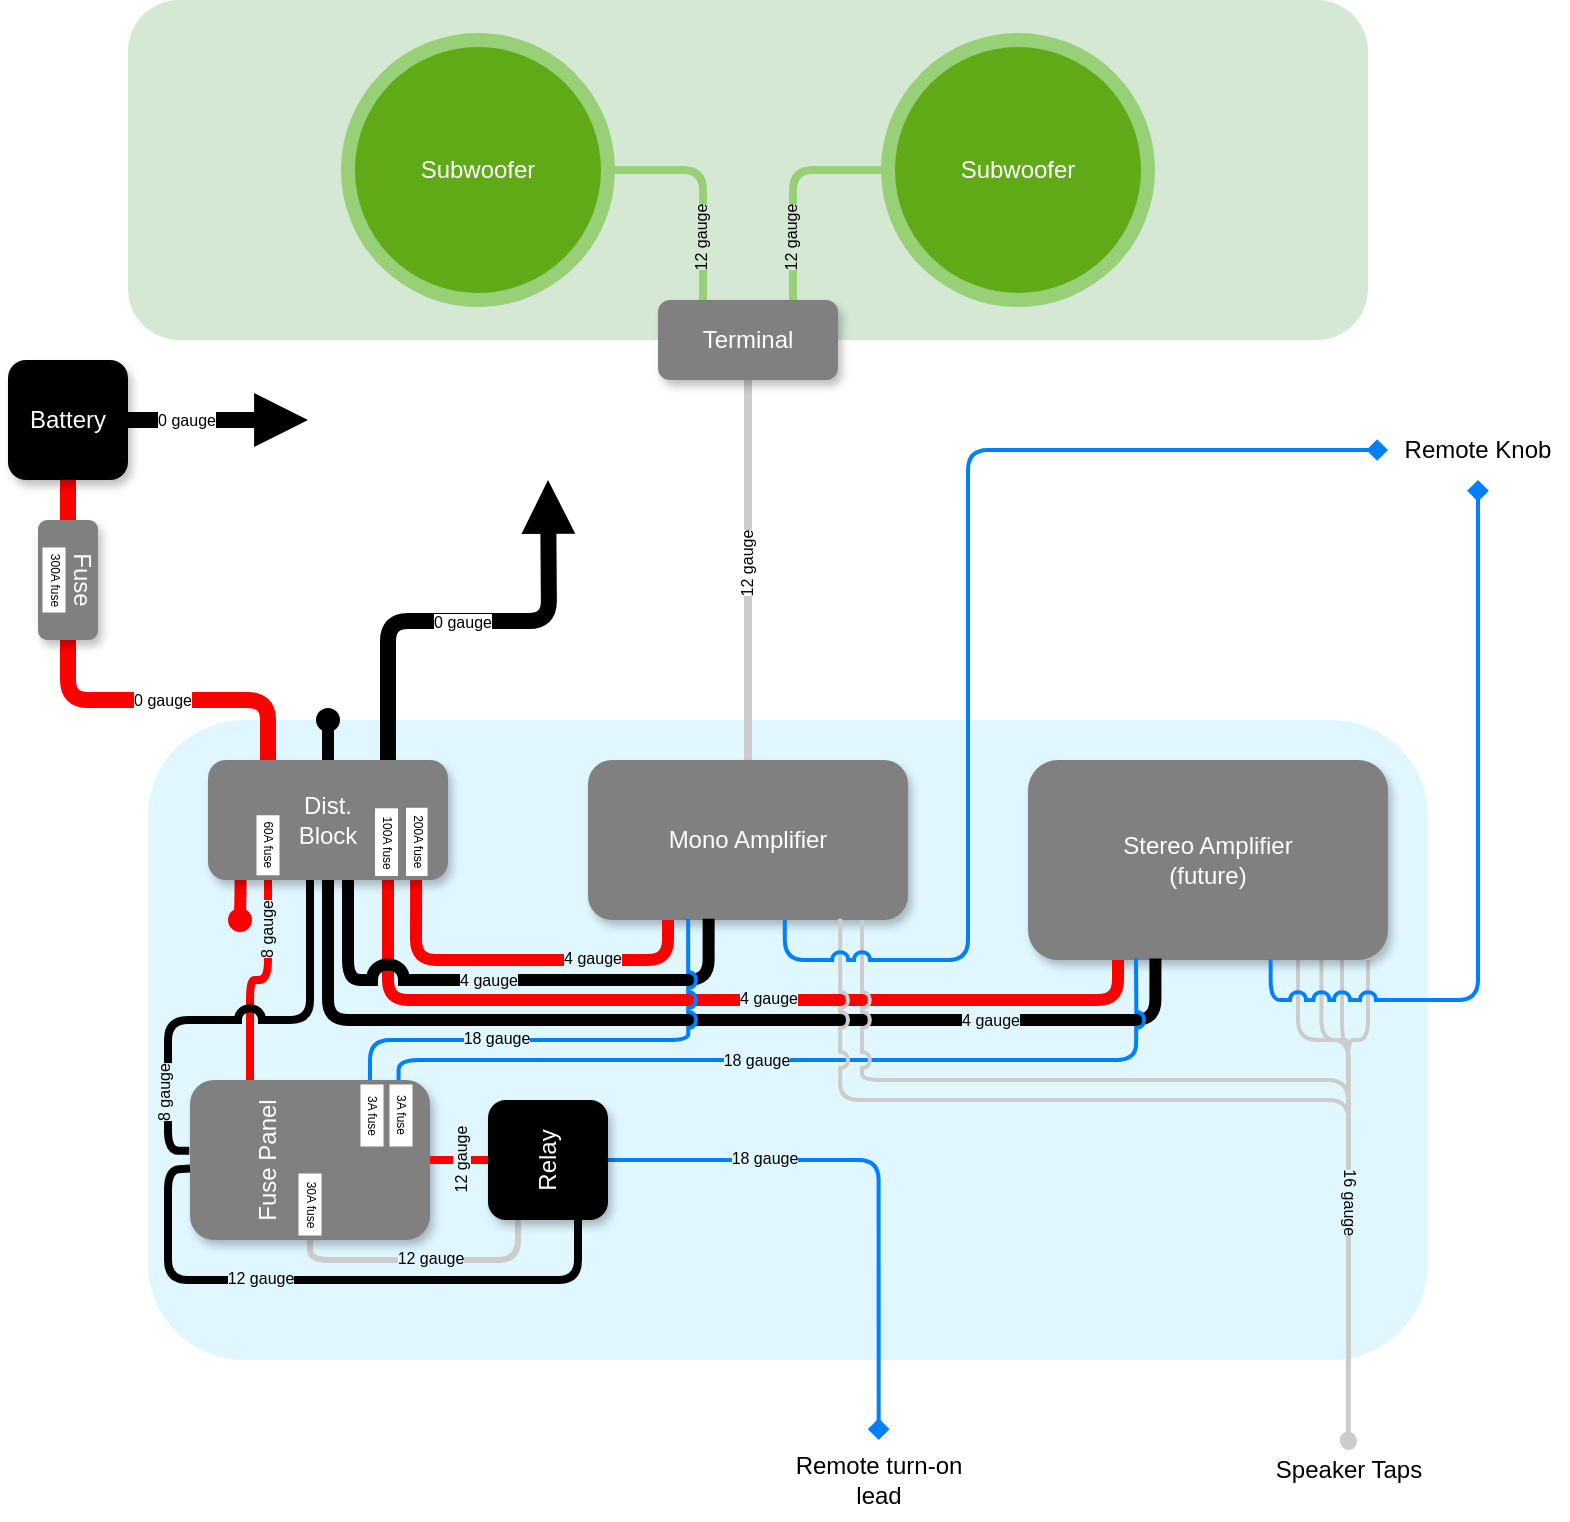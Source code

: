 <mxfile>
    <diagram id="LLkIUu7B0vgxz8H2hBqR" name="Without DSP">
        <mxGraphModel dx="659" dy="935" grid="1" gridSize="10" guides="1" tooltips="1" connect="1" arrows="1" fold="1" page="1" pageScale="1" pageWidth="850" pageHeight="1100" math="0" shadow="0">
            <root>
                <mxCell id="0"/>
                <mxCell id="1" parent="0"/>
                <mxCell id="Ya8vrf_3RM9fZCfHisWS-58" value="" style="rounded=1;whiteSpace=wrap;html=1;strokeWidth=2;fillColor=#E0F7FF;strokeColor=none;" parent="1" vertex="1">
                    <mxGeometry x="90" y="420" width="640" height="320" as="geometry"/>
                </mxCell>
                <mxCell id="Ya8vrf_3RM9fZCfHisWS-29" style="edgeStyle=orthogonalEdgeStyle;rounded=1;orthogonalLoop=1;jettySize=auto;html=1;exitX=0.5;exitY=0;exitDx=0;exitDy=0;entryX=0.5;entryY=1;entryDx=0;entryDy=0;strokeColor=#CCCCCC;strokeWidth=4;endArrow=none;endFill=0;jumpStyle=arc;" parent="1" source="Ya8vrf_3RM9fZCfHisWS-1" target="Ya8vrf_3RM9fZCfHisWS-25" edge="1">
                    <mxGeometry relative="1" as="geometry"/>
                </mxCell>
                <mxCell id="Ya8vrf_3RM9fZCfHisWS-52" value="12 gauge" style="edgeLabel;align=center;verticalAlign=middle;resizable=0;points=[];fontColor=#000000;labelBorderColor=none;labelBackgroundColor=default;spacingTop=0;spacingBottom=0;spacing=0;horizontal=1;rotation=-90;html=1;fontSize=8;" parent="Ya8vrf_3RM9fZCfHisWS-29" vertex="1" connectable="0">
                    <mxGeometry x="0.032" y="-1" relative="1" as="geometry">
                        <mxPoint x="-2" as="offset"/>
                    </mxGeometry>
                </mxCell>
                <mxCell id="Ya8vrf_3RM9fZCfHisWS-1" value="Mono Amplifier" style="rounded=1;whiteSpace=wrap;html=1;strokeWidth=2;strokeColor=none;fillColor=#808080;fontColor=#FFFFFF;shadow=1;" parent="1" vertex="1">
                    <mxGeometry x="310" y="440" width="160" height="80" as="geometry"/>
                </mxCell>
                <mxCell id="Ya8vrf_3RM9fZCfHisWS-54" style="edgeStyle=orthogonalEdgeStyle;rounded=1;jumpStyle=arc;jumpSize=7;orthogonalLoop=1;jettySize=auto;html=1;exitX=0.75;exitY=1;exitDx=0;exitDy=0;shadow=0;strokeColor=#CCCCCC;strokeWidth=2;fontColor=#000000;endArrow=oval;endFill=1;entryX=0.503;entryY=0.033;entryDx=0;entryDy=0;entryPerimeter=0;" parent="1" source="Ya8vrf_3RM9fZCfHisWS-2" target="Ya8vrf_3RM9fZCfHisWS-50" edge="1">
                    <mxGeometry relative="1" as="geometry">
                        <Array as="points">
                            <mxPoint x="665" y="580"/>
                            <mxPoint x="690" y="580"/>
                        </Array>
                    </mxGeometry>
                </mxCell>
                <mxCell id="Ya8vrf_3RM9fZCfHisWS-55" style="edgeStyle=orthogonalEdgeStyle;rounded=1;jumpStyle=arc;jumpSize=7;orthogonalLoop=1;jettySize=auto;html=1;entryX=0.503;entryY=0.011;entryDx=0;entryDy=0;entryPerimeter=0;shadow=0;strokeColor=#CCCCCC;strokeWidth=2;fontColor=#000000;endArrow=oval;endFill=1;exitX=0.815;exitY=1;exitDx=0;exitDy=0;exitPerimeter=0;" parent="1" source="Ya8vrf_3RM9fZCfHisWS-2" target="Ya8vrf_3RM9fZCfHisWS-50" edge="1">
                    <mxGeometry relative="1" as="geometry">
                        <mxPoint x="714" y="540" as="sourcePoint"/>
                        <Array as="points">
                            <mxPoint x="677" y="580"/>
                            <mxPoint x="690" y="580"/>
                        </Array>
                    </mxGeometry>
                </mxCell>
                <mxCell id="Ya8vrf_3RM9fZCfHisWS-56" style="edgeStyle=orthogonalEdgeStyle;rounded=1;jumpStyle=arc;jumpSize=7;orthogonalLoop=1;jettySize=auto;html=1;shadow=0;strokeColor=#CCCCCC;strokeWidth=2;fontColor=#000000;endArrow=oval;endFill=1;" parent="1" source="Ya8vrf_3RM9fZCfHisWS-2" target="Ya8vrf_3RM9fZCfHisWS-50" edge="1">
                    <mxGeometry relative="1" as="geometry">
                        <Array as="points">
                            <mxPoint x="687" y="580"/>
                            <mxPoint x="690" y="580"/>
                        </Array>
                    </mxGeometry>
                </mxCell>
                <mxCell id="Ya8vrf_3RM9fZCfHisWS-57" style="edgeStyle=orthogonalEdgeStyle;rounded=1;jumpStyle=arc;jumpSize=7;orthogonalLoop=1;jettySize=auto;html=1;shadow=0;strokeColor=#CCCCCC;strokeWidth=2;fontColor=#000000;endArrow=oval;endFill=1;" parent="1" source="Ya8vrf_3RM9fZCfHisWS-2" target="Ya8vrf_3RM9fZCfHisWS-50" edge="1">
                    <mxGeometry relative="1" as="geometry">
                        <mxPoint x="700" y="540" as="sourcePoint"/>
                        <Array as="points">
                            <mxPoint x="700" y="580"/>
                            <mxPoint x="690" y="580"/>
                        </Array>
                    </mxGeometry>
                </mxCell>
                <mxCell id="Ya8vrf_3RM9fZCfHisWS-2" value="Stereo Amplifier&lt;br&gt;(future)" style="rounded=1;whiteSpace=wrap;html=1;strokeWidth=2;strokeColor=none;fillColor=#808080;fontColor=#FFFFFF;shadow=1;sketch=0;glass=0;" parent="1" vertex="1">
                    <mxGeometry x="530" y="440" width="180" height="100" as="geometry"/>
                </mxCell>
                <mxCell id="Ya8vrf_3RM9fZCfHisWS-6" style="edgeStyle=orthogonalEdgeStyle;orthogonalLoop=1;jettySize=auto;html=1;entryX=0.25;entryY=1;entryDx=0;entryDy=0;exitX=0.867;exitY=0.983;exitDx=0;exitDy=0;endArrow=none;endFill=0;strokeWidth=6;strokeColor=#FF0000;exitPerimeter=0;rounded=1;jumpStyle=arc;" parent="1" source="Ya8vrf_3RM9fZCfHisWS-3" target="Ya8vrf_3RM9fZCfHisWS-1" edge="1">
                    <mxGeometry relative="1" as="geometry"/>
                </mxCell>
                <mxCell id="Ya8vrf_3RM9fZCfHisWS-68" value="4 gauge" style="edgeLabel;html=1;align=center;verticalAlign=middle;resizable=0;points=[];fontSize=8;fontColor=#000000;labelBackgroundColor=#E0F7FF;" parent="Ya8vrf_3RM9fZCfHisWS-6" vertex="1" connectable="0">
                    <mxGeometry x="0.373" relative="1" as="geometry">
                        <mxPoint y="-1" as="offset"/>
                    </mxGeometry>
                </mxCell>
                <mxCell id="Ya8vrf_3RM9fZCfHisWS-8" style="edgeStyle=orthogonalEdgeStyle;orthogonalLoop=1;jettySize=auto;html=1;exitX=0.75;exitY=1;exitDx=0;exitDy=0;entryX=0.25;entryY=1;entryDx=0;entryDy=0;strokeColor=#FF0000;strokeWidth=6;endArrow=none;endFill=0;rounded=1;jumpStyle=arc;" parent="1" source="Ya8vrf_3RM9fZCfHisWS-3" target="Ya8vrf_3RM9fZCfHisWS-2" edge="1">
                    <mxGeometry relative="1" as="geometry"/>
                </mxCell>
                <mxCell id="Ya8vrf_3RM9fZCfHisWS-66" value="4 gauge" style="edgeLabel;html=1;align=center;verticalAlign=middle;resizable=0;points=[];fontSize=8;fontColor=#000000;labelBackgroundColor=#E0F7FF;" parent="Ya8vrf_3RM9fZCfHisWS-8" vertex="1" connectable="0">
                    <mxGeometry x="0.091" y="1" relative="1" as="geometry">
                        <mxPoint x="7" as="offset"/>
                    </mxGeometry>
                </mxCell>
                <mxCell id="Ya8vrf_3RM9fZCfHisWS-9" style="edgeStyle=orthogonalEdgeStyle;orthogonalLoop=1;jettySize=auto;html=1;exitX=0.5;exitY=1;exitDx=0;exitDy=0;strokeColor=#000000;strokeWidth=6;endArrow=none;endFill=0;rounded=1;jumpStyle=arc;entryX=0.354;entryY=0.993;entryDx=0;entryDy=0;entryPerimeter=0;" parent="1" source="Ya8vrf_3RM9fZCfHisWS-3" target="Ya8vrf_3RM9fZCfHisWS-2" edge="1">
                    <mxGeometry relative="1" as="geometry">
                        <Array as="points">
                            <mxPoint x="180" y="570"/>
                            <mxPoint x="594" y="570"/>
                        </Array>
                    </mxGeometry>
                </mxCell>
                <mxCell id="Ya8vrf_3RM9fZCfHisWS-65" value="4 gauge" style="edgeLabel;html=1;align=center;verticalAlign=middle;resizable=0;points=[];fontSize=8;fontColor=#000000;labelBackgroundColor=#E0F7FF;" parent="Ya8vrf_3RM9fZCfHisWS-9" vertex="1" connectable="0">
                    <mxGeometry x="0.125" y="-2" relative="1" as="geometry">
                        <mxPoint x="111" y="-2" as="offset"/>
                    </mxGeometry>
                </mxCell>
                <mxCell id="Ya8vrf_3RM9fZCfHisWS-11" style="edgeStyle=orthogonalEdgeStyle;orthogonalLoop=1;jettySize=auto;html=1;exitX=0.25;exitY=1;exitDx=0;exitDy=0;strokeColor=#FF0000;strokeWidth=4;endArrow=none;endFill=0;rounded=1;jumpStyle=arc;entryX=1;entryY=0.25;entryDx=0;entryDy=0;" parent="1" source="Ya8vrf_3RM9fZCfHisWS-3" target="Ya8vrf_3RM9fZCfHisWS-4" edge="1">
                    <mxGeometry relative="1" as="geometry"/>
                </mxCell>
                <mxCell id="Ya8vrf_3RM9fZCfHisWS-69" value="8 gauge" style="edgeLabel;html=1;align=center;verticalAlign=middle;resizable=0;points=[];fontSize=8;fontColor=#000000;rotation=-90;labelBackgroundColor=#E0F7FF;" parent="Ya8vrf_3RM9fZCfHisWS-11" vertex="1" connectable="0">
                    <mxGeometry x="-0.502" y="2" relative="1" as="geometry">
                        <mxPoint x="-3" y="-2" as="offset"/>
                    </mxGeometry>
                </mxCell>
                <mxCell id="Ya8vrf_3RM9fZCfHisWS-41" style="edgeStyle=orthogonalEdgeStyle;rounded=1;jumpStyle=arc;orthogonalLoop=1;jettySize=auto;html=1;strokeColor=#FF0000;strokeWidth=6;endArrow=oval;endFill=1;exitX=0.136;exitY=1;exitDx=0;exitDy=0;exitPerimeter=0;" parent="1" source="Ya8vrf_3RM9fZCfHisWS-3" edge="1">
                    <mxGeometry relative="1" as="geometry">
                        <mxPoint x="140" y="500" as="sourcePoint"/>
                        <mxPoint x="136" y="520" as="targetPoint"/>
                    </mxGeometry>
                </mxCell>
                <mxCell id="Ya8vrf_3RM9fZCfHisWS-43" style="edgeStyle=orthogonalEdgeStyle;rounded=1;jumpStyle=arc;orthogonalLoop=1;jettySize=auto;html=1;exitX=0.25;exitY=0;exitDx=0;exitDy=0;strokeColor=#FF0000;strokeWidth=8;endArrow=none;endFill=0;" parent="1" source="Ya8vrf_3RM9fZCfHisWS-3" target="Ya8vrf_3RM9fZCfHisWS-42" edge="1">
                    <mxGeometry relative="1" as="geometry"/>
                </mxCell>
                <mxCell id="Ya8vrf_3RM9fZCfHisWS-71" value="0 gauge" style="edgeLabel;html=1;align=center;verticalAlign=middle;resizable=0;points=[];fontSize=8;fontColor=#000000;" parent="Ya8vrf_3RM9fZCfHisWS-43" vertex="1" connectable="0">
                    <mxGeometry x="0.04" relative="1" as="geometry">
                        <mxPoint as="offset"/>
                    </mxGeometry>
                </mxCell>
                <mxCell id="Ya8vrf_3RM9fZCfHisWS-45" style="edgeStyle=orthogonalEdgeStyle;rounded=1;jumpStyle=arc;orthogonalLoop=1;jettySize=auto;html=1;exitX=0.75;exitY=0;exitDx=0;exitDy=0;strokeColor=#000000;strokeWidth=8;endArrow=block;endFill=1;" parent="1" source="Ya8vrf_3RM9fZCfHisWS-3" edge="1">
                    <mxGeometry relative="1" as="geometry">
                        <mxPoint x="290" y="300" as="targetPoint"/>
                    </mxGeometry>
                </mxCell>
                <mxCell id="Ya8vrf_3RM9fZCfHisWS-72" value="0 gauge" style="edgeLabel;html=1;align=center;verticalAlign=middle;resizable=0;points=[];fontSize=8;fontColor=#000000;" parent="Ya8vrf_3RM9fZCfHisWS-45" vertex="1" connectable="0">
                    <mxGeometry x="-0.036" y="-1" relative="1" as="geometry">
                        <mxPoint y="-1" as="offset"/>
                    </mxGeometry>
                </mxCell>
                <mxCell id="Ya8vrf_3RM9fZCfHisWS-47" style="edgeStyle=orthogonalEdgeStyle;rounded=1;jumpStyle=arc;orthogonalLoop=1;jettySize=auto;html=1;exitX=0.5;exitY=0;exitDx=0;exitDy=0;strokeColor=#000000;strokeWidth=6;endArrow=oval;endFill=1;" parent="1" source="Ya8vrf_3RM9fZCfHisWS-3" edge="1">
                    <mxGeometry relative="1" as="geometry">
                        <mxPoint x="180" y="420" as="targetPoint"/>
                    </mxGeometry>
                </mxCell>
                <mxCell id="Ya8vrf_3RM9fZCfHisWS-3" value="Dist. &lt;br&gt;Block" style="rounded=1;whiteSpace=wrap;html=1;strokeWidth=2;strokeColor=none;fillColor=#808080;fontColor=#FFFFFF;shadow=1;" parent="1" vertex="1">
                    <mxGeometry x="120" y="440" width="120" height="60" as="geometry"/>
                </mxCell>
                <mxCell id="Ya8vrf_3RM9fZCfHisWS-12" style="edgeStyle=orthogonalEdgeStyle;orthogonalLoop=1;jettySize=auto;html=1;exitX=0;exitY=0.5;exitDx=0;exitDy=0;strokeColor=#CCCCCC;strokeWidth=3;endArrow=none;endFill=0;rounded=1;jumpStyle=arc;entryX=0;entryY=0.25;entryDx=0;entryDy=0;" parent="1" source="Ya8vrf_3RM9fZCfHisWS-4" target="Ya8vrf_3RM9fZCfHisWS-5" edge="1">
                    <mxGeometry relative="1" as="geometry">
                        <Array as="points">
                            <mxPoint x="171" y="690"/>
                            <mxPoint x="275" y="690"/>
                        </Array>
                    </mxGeometry>
                </mxCell>
                <mxCell id="Ya8vrf_3RM9fZCfHisWS-74" value="12 gauge" style="edgeLabel;html=1;align=center;verticalAlign=middle;resizable=0;points=[];fontSize=8;fontColor=#000000;labelBackgroundColor=#E0F7FF;" parent="Ya8vrf_3RM9fZCfHisWS-12" vertex="1" connectable="0">
                    <mxGeometry x="0.213" relative="1" as="geometry">
                        <mxPoint x="-12" y="-1" as="offset"/>
                    </mxGeometry>
                </mxCell>
                <mxCell id="Ya8vrf_3RM9fZCfHisWS-13" style="edgeStyle=orthogonalEdgeStyle;orthogonalLoop=1;jettySize=auto;html=1;strokeColor=#000000;strokeWidth=4;endArrow=none;endFill=0;rounded=1;jumpStyle=arc;exitX=0.558;exitY=-0.003;exitDx=0;exitDy=0;exitPerimeter=0;" parent="1" source="Ya8vrf_3RM9fZCfHisWS-4" target="Ya8vrf_3RM9fZCfHisWS-3" edge="1">
                    <mxGeometry relative="1" as="geometry">
                        <Array as="points">
                            <mxPoint x="100" y="635"/>
                            <mxPoint x="100" y="570"/>
                            <mxPoint x="171" y="570"/>
                        </Array>
                    </mxGeometry>
                </mxCell>
                <mxCell id="Ya8vrf_3RM9fZCfHisWS-75" value="8 gauge" style="edgeLabel;html=1;align=center;verticalAlign=middle;resizable=0;points=[];fontSize=8;fontColor=#000000;rotation=-90;labelBackgroundColor=#E0F7FF;" parent="Ya8vrf_3RM9fZCfHisWS-13" vertex="1" connectable="0">
                    <mxGeometry x="-0.628" y="1" relative="1" as="geometry">
                        <mxPoint x="-1" y="1" as="offset"/>
                    </mxGeometry>
                </mxCell>
                <mxCell id="Ya8vrf_3RM9fZCfHisWS-4" value="Fuse Panel&lt;br&gt;&lt;br&gt;&lt;br&gt;&lt;br&gt;" style="rounded=1;whiteSpace=wrap;html=1;strokeWidth=2;strokeColor=none;fillColor=#808080;fontColor=#FFFFFF;shadow=1;rotation=-90;" parent="1" vertex="1">
                    <mxGeometry x="131" y="580" width="80" height="120" as="geometry"/>
                </mxCell>
                <mxCell id="Ya8vrf_3RM9fZCfHisWS-14" style="edgeStyle=orthogonalEdgeStyle;orthogonalLoop=1;jettySize=auto;html=1;exitX=0;exitY=0.75;exitDx=0;exitDy=0;strokeColor=#000000;strokeWidth=4;endArrow=none;endFill=0;rounded=1;jumpStyle=arc;" parent="1" source="Ya8vrf_3RM9fZCfHisWS-5" target="Ya8vrf_3RM9fZCfHisWS-4" edge="1">
                    <mxGeometry relative="1" as="geometry">
                        <mxPoint x="140" y="821" as="sourcePoint"/>
                        <mxPoint x="130" y="645" as="targetPoint"/>
                        <Array as="points">
                            <mxPoint x="305" y="700"/>
                            <mxPoint x="100" y="700"/>
                            <mxPoint x="100" y="645"/>
                        </Array>
                    </mxGeometry>
                </mxCell>
                <mxCell id="Ya8vrf_3RM9fZCfHisWS-73" value="12 gauge" style="edgeLabel;html=1;align=center;verticalAlign=middle;resizable=0;points=[];fontSize=8;fontColor=#000000;labelBackgroundColor=#E0F7FF;" parent="Ya8vrf_3RM9fZCfHisWS-14" vertex="1" connectable="0">
                    <mxGeometry x="-0.214" y="-3" relative="1" as="geometry">
                        <mxPoint x="-71" y="2" as="offset"/>
                    </mxGeometry>
                </mxCell>
                <mxCell id="Ya8vrf_3RM9fZCfHisWS-17" value="" style="edgeStyle=orthogonalEdgeStyle;orthogonalLoop=1;jettySize=auto;html=1;entryX=0.5;entryY=1;entryDx=0;entryDy=0;strokeColor=#FF0000;strokeWidth=4;endArrow=none;endFill=0;exitX=0.5;exitY=0;exitDx=0;exitDy=0;rounded=1;jumpStyle=arc;" parent="1" source="Ya8vrf_3RM9fZCfHisWS-5" target="Ya8vrf_3RM9fZCfHisWS-4" edge="1">
                    <mxGeometry relative="1" as="geometry"/>
                </mxCell>
                <mxCell id="Ya8vrf_3RM9fZCfHisWS-79" value="12 gauge" style="edgeLabel;html=1;align=center;verticalAlign=middle;resizable=0;points=[];fontSize=8;fontColor=#000000;rotation=-90;labelBackgroundColor=#E0F7FF;" parent="Ya8vrf_3RM9fZCfHisWS-17" vertex="1" connectable="0">
                    <mxGeometry x="-0.228" y="-1" relative="1" as="geometry">
                        <mxPoint x="-3" y="1" as="offset"/>
                    </mxGeometry>
                </mxCell>
                <mxCell id="Ya8vrf_3RM9fZCfHisWS-19" style="edgeStyle=orthogonalEdgeStyle;rounded=1;orthogonalLoop=1;jettySize=auto;html=1;strokeColor=#007FFF;strokeWidth=2;endArrow=diamond;endFill=1;entryX=0.503;entryY=0;entryDx=0;entryDy=0;entryPerimeter=0;jumpStyle=arc;exitX=0.5;exitY=1;exitDx=0;exitDy=0;" parent="1" source="Ya8vrf_3RM9fZCfHisWS-5" target="Ya8vrf_3RM9fZCfHisWS-22" edge="1">
                    <mxGeometry relative="1" as="geometry">
                        <mxPoint x="390" y="770" as="sourcePoint"/>
                        <mxPoint x="810" y="820" as="targetPoint"/>
                    </mxGeometry>
                </mxCell>
                <mxCell id="Ya8vrf_3RM9fZCfHisWS-60" value="18 gauge" style="edgeLabel;html=1;align=center;verticalAlign=middle;resizable=0;points=[];fontColor=#000000;fontSize=8;labelBackgroundColor=#E0F7FF;" parent="Ya8vrf_3RM9fZCfHisWS-19" vertex="1" connectable="0">
                    <mxGeometry x="-0.53" y="-1" relative="1" as="geometry">
                        <mxPoint x="13" y="-2" as="offset"/>
                    </mxGeometry>
                </mxCell>
                <mxCell id="Ya8vrf_3RM9fZCfHisWS-5" value="Relay" style="rounded=1;whiteSpace=wrap;html=1;strokeWidth=2;strokeColor=none;fillColor=#000000;fontColor=#FFFFFF;shadow=1;rotation=-90;" parent="1" vertex="1">
                    <mxGeometry x="260" y="610" width="60" height="60" as="geometry"/>
                </mxCell>
                <mxCell id="Ya8vrf_3RM9fZCfHisWS-22" value="Remote turn-on&lt;br&gt;lead" style="text;html=1;align=center;verticalAlign=middle;resizable=0;points=[];autosize=1;strokeColor=none;fillColor=none;" parent="1" vertex="1">
                    <mxGeometry x="400" y="780" width="110" height="40" as="geometry"/>
                </mxCell>
                <mxCell id="Ya8vrf_3RM9fZCfHisWS-24" value="" style="rounded=1;whiteSpace=wrap;html=1;strokeWidth=2;fillColor=#d5e8d4;strokeColor=none;" parent="1" vertex="1">
                    <mxGeometry x="80" y="60" width="620" height="170" as="geometry"/>
                </mxCell>
                <mxCell id="Ya8vrf_3RM9fZCfHisWS-38" style="edgeStyle=orthogonalEdgeStyle;rounded=1;jumpStyle=arc;orthogonalLoop=1;jettySize=auto;html=1;exitX=0.25;exitY=0;exitDx=0;exitDy=0;strokeColor=#97D077;strokeWidth=4;endArrow=none;endFill=0;" parent="1" source="Ya8vrf_3RM9fZCfHisWS-25" target="Ya8vrf_3RM9fZCfHisWS-26" edge="1">
                    <mxGeometry relative="1" as="geometry"/>
                </mxCell>
                <mxCell id="Ya8vrf_3RM9fZCfHisWS-76" value="12 gauge" style="edgeLabel;html=1;align=center;verticalAlign=middle;resizable=0;points=[];fontSize=8;fontColor=#000000;rotation=-90;labelBackgroundColor=#D5E8D4;" parent="Ya8vrf_3RM9fZCfHisWS-38" vertex="1" connectable="0">
                    <mxGeometry x="-0.337" relative="1" as="geometry">
                        <mxPoint x="-1" y="7" as="offset"/>
                    </mxGeometry>
                </mxCell>
                <mxCell id="Ya8vrf_3RM9fZCfHisWS-39" value="" style="edgeStyle=orthogonalEdgeStyle;rounded=1;jumpStyle=arc;orthogonalLoop=1;jettySize=auto;html=1;exitX=0.75;exitY=0;exitDx=0;exitDy=0;entryX=0;entryY=0.5;entryDx=0;entryDy=0;strokeColor=#97D077;strokeWidth=4;endArrow=none;endFill=0;" parent="1" source="Ya8vrf_3RM9fZCfHisWS-25" target="Ya8vrf_3RM9fZCfHisWS-27" edge="1">
                    <mxGeometry x="-0.289" y="3" relative="1" as="geometry">
                        <mxPoint as="offset"/>
                    </mxGeometry>
                </mxCell>
                <mxCell id="Ya8vrf_3RM9fZCfHisWS-77" value="12 gauge" style="edgeLabel;html=1;align=center;verticalAlign=middle;resizable=0;points=[];fontSize=8;fontColor=#000000;rotation=-90;labelBackgroundColor=#D5E8D4;" parent="Ya8vrf_3RM9fZCfHisWS-39" vertex="1" connectable="0">
                    <mxGeometry x="-0.052" relative="1" as="geometry">
                        <mxPoint x="-1" y="23" as="offset"/>
                    </mxGeometry>
                </mxCell>
                <mxCell id="Ya8vrf_3RM9fZCfHisWS-25" value="Terminal" style="rounded=1;whiteSpace=wrap;html=1;strokeWidth=2;strokeColor=none;fillColor=#808080;fontColor=#FFFFFF;shadow=1;" parent="1" vertex="1">
                    <mxGeometry x="345" y="210" width="90" height="40" as="geometry"/>
                </mxCell>
                <mxCell id="Ya8vrf_3RM9fZCfHisWS-26" value="Subwoofer" style="ellipse;whiteSpace=wrap;html=1;aspect=fixed;strokeWidth=7;fillColor=#60a917;fontColor=#ffffff;strokeColor=#97D077;" parent="1" vertex="1">
                    <mxGeometry x="190" y="80" width="130" height="130" as="geometry"/>
                </mxCell>
                <mxCell id="Ya8vrf_3RM9fZCfHisWS-27" value="Subwoofer" style="ellipse;whiteSpace=wrap;html=1;aspect=fixed;strokeWidth=7;fillColor=#60a917;fontColor=#ffffff;strokeColor=#97D077;" parent="1" vertex="1">
                    <mxGeometry x="460" y="80" width="130" height="130" as="geometry"/>
                </mxCell>
                <mxCell id="Ya8vrf_3RM9fZCfHisWS-7" style="edgeStyle=orthogonalEdgeStyle;orthogonalLoop=1;jettySize=auto;html=1;strokeWidth=6;endArrow=none;endFill=0;rounded=1;jumpStyle=arc;entryX=0.377;entryY=0.992;entryDx=0;entryDy=0;entryPerimeter=0;" parent="1" target="Ya8vrf_3RM9fZCfHisWS-1" edge="1">
                    <mxGeometry relative="1" as="geometry">
                        <mxPoint x="190" y="500" as="sourcePoint"/>
                        <mxPoint x="403" y="520" as="targetPoint"/>
                        <Array as="points">
                            <mxPoint x="190" y="550"/>
                            <mxPoint x="370" y="550"/>
                        </Array>
                    </mxGeometry>
                </mxCell>
                <mxCell id="Ya8vrf_3RM9fZCfHisWS-67" value="4 gauge" style="edgeLabel;html=1;align=center;verticalAlign=middle;resizable=0;points=[];fontSize=8;fontColor=#000000;labelBackgroundColor=#E0F7FF;" parent="Ya8vrf_3RM9fZCfHisWS-7" vertex="1" connectable="0">
                    <mxGeometry x="0.063" y="-1" relative="1" as="geometry">
                        <mxPoint x="-19" y="-1" as="offset"/>
                    </mxGeometry>
                </mxCell>
                <mxCell id="Ya8vrf_3RM9fZCfHisWS-31" value="Remote Knob" style="rounded=0;whiteSpace=wrap;html=1;strokeWidth=2;strokeColor=none;fillColor=none;" parent="1" vertex="1">
                    <mxGeometry x="710" y="270" width="90" height="30" as="geometry"/>
                </mxCell>
                <mxCell id="9" style="edgeStyle=none;html=1;exitX=0;exitY=0.5;exitDx=0;exitDy=0;entryX=0.5;entryY=1;entryDx=0;entryDy=0;fontSize=6;endArrow=none;endFill=0;strokeWidth=8;strokeColor=#FF0000;" edge="1" parent="1" source="Ya8vrf_3RM9fZCfHisWS-42" target="8">
                    <mxGeometry relative="1" as="geometry"/>
                </mxCell>
                <mxCell id="Ya8vrf_3RM9fZCfHisWS-42" value="Fuse&lt;br&gt;&lt;br&gt;" style="rounded=1;whiteSpace=wrap;html=1;strokeWidth=2;fillColor=#808080;strokeColor=none;fontColor=#FFFFFF;shadow=1;rotation=90;" parent="1" vertex="1">
                    <mxGeometry x="20" y="335" width="60" height="30" as="geometry"/>
                </mxCell>
                <mxCell id="Ya8vrf_3RM9fZCfHisWS-50" value="&lt;font color=&quot;#000000&quot;&gt;Speaker Taps&lt;/font&gt;" style="text;html=1;align=center;verticalAlign=middle;resizable=0;points=[];autosize=1;strokeColor=none;fillColor=none;fontColor=#FFFFFF;rounded=1;strokeWidth=2;" parent="1" vertex="1">
                    <mxGeometry x="640" y="780" width="100" height="30" as="geometry"/>
                </mxCell>
                <mxCell id="Ya8vrf_3RM9fZCfHisWS-20" style="edgeStyle=orthogonalEdgeStyle;orthogonalLoop=1;jettySize=auto;html=1;strokeColor=#007FFF;strokeWidth=2;endArrow=none;endFill=0;rounded=1;jumpStyle=arc;jumpSize=6;exitX=1;exitY=0.75;exitDx=0;exitDy=0;entryX=0.313;entryY=0.992;entryDx=0;entryDy=0;entryPerimeter=0;" parent="1" source="Ya8vrf_3RM9fZCfHisWS-4" target="Ya8vrf_3RM9fZCfHisWS-1" edge="1">
                    <mxGeometry relative="1" as="geometry">
                        <mxPoint x="360" y="670" as="sourcePoint"/>
                        <mxPoint x="400" y="520" as="targetPoint"/>
                        <Array as="points">
                            <mxPoint x="201" y="580"/>
                            <mxPoint x="360" y="580"/>
                        </Array>
                    </mxGeometry>
                </mxCell>
                <mxCell id="Ya8vrf_3RM9fZCfHisWS-61" value="18 gauge" style="edgeLabel;html=1;align=center;verticalAlign=middle;resizable=0;points=[];fontSize=8;fontColor=#000000;labelBackgroundColor=#E0F7FF;" parent="Ya8vrf_3RM9fZCfHisWS-20" vertex="1" connectable="0">
                    <mxGeometry x="-0.307" y="1" relative="1" as="geometry">
                        <mxPoint as="offset"/>
                    </mxGeometry>
                </mxCell>
                <mxCell id="Ya8vrf_3RM9fZCfHisWS-21" style="edgeStyle=orthogonalEdgeStyle;orthogonalLoop=1;jettySize=auto;html=1;entryX=0.302;entryY=0.993;entryDx=0;entryDy=0;entryPerimeter=0;strokeColor=#007FFF;strokeWidth=2;endArrow=none;endFill=0;rounded=1;jumpStyle=arc;exitX=1;exitY=0.869;exitDx=0;exitDy=0;exitPerimeter=0;" parent="1" source="Ya8vrf_3RM9fZCfHisWS-4" target="Ya8vrf_3RM9fZCfHisWS-2" edge="1">
                    <mxGeometry relative="1" as="geometry">
                        <mxPoint x="360" y="680" as="sourcePoint"/>
                        <Array as="points">
                            <mxPoint x="584" y="590"/>
                            <mxPoint x="584" y="539"/>
                        </Array>
                    </mxGeometry>
                </mxCell>
                <mxCell id="Ya8vrf_3RM9fZCfHisWS-62" value="18 gauge" style="edgeLabel;html=1;align=center;verticalAlign=middle;resizable=0;points=[];fontSize=8;fontColor=#000000;labelBackgroundColor=#E0F7FF;" parent="Ya8vrf_3RM9fZCfHisWS-21" vertex="1" connectable="0">
                    <mxGeometry x="-0.349" y="-2" relative="1" as="geometry">
                        <mxPoint x="48" y="-2" as="offset"/>
                    </mxGeometry>
                </mxCell>
                <mxCell id="Ya8vrf_3RM9fZCfHisWS-49" style="edgeStyle=orthogonalEdgeStyle;rounded=1;jumpStyle=arc;orthogonalLoop=1;jettySize=auto;html=1;strokeColor=#CCCCCC;strokeWidth=2;fontColor=#FFFFFF;endArrow=oval;endFill=1;jumpSize=6;" parent="1" target="Ya8vrf_3RM9fZCfHisWS-50" edge="1">
                    <mxGeometry relative="1" as="geometry">
                        <mxPoint x="447" y="520" as="sourcePoint"/>
                        <mxPoint x="768" y="680" as="targetPoint"/>
                        <Array as="points">
                            <mxPoint x="447" y="600"/>
                            <mxPoint x="690" y="600"/>
                        </Array>
                    </mxGeometry>
                </mxCell>
                <mxCell id="Ya8vrf_3RM9fZCfHisWS-51" style="edgeStyle=orthogonalEdgeStyle;rounded=1;jumpStyle=arc;orthogonalLoop=1;jettySize=auto;html=1;entryX=0.503;entryY=0.011;entryDx=0;entryDy=0;entryPerimeter=0;strokeColor=#CCCCCC;strokeWidth=2;fontColor=#000000;endArrow=oval;endFill=1;shadow=0;jumpSize=6;startArrow=none;exitX=0.788;exitY=0.992;exitDx=0;exitDy=0;exitPerimeter=0;" parent="1" source="Ya8vrf_3RM9fZCfHisWS-1" target="Ya8vrf_3RM9fZCfHisWS-50" edge="1">
                    <mxGeometry relative="1" as="geometry">
                        <Array as="points">
                            <mxPoint x="436" y="610"/>
                            <mxPoint x="690" y="610"/>
                        </Array>
                    </mxGeometry>
                </mxCell>
                <mxCell id="Ya8vrf_3RM9fZCfHisWS-78" value="16 gauge" style="edgeLabel;html=1;align=center;verticalAlign=middle;resizable=0;points=[];fontSize=8;fontColor=#000000;rotation=90;labelBackgroundColor=#E0F7FF;" parent="Ya8vrf_3RM9fZCfHisWS-51" vertex="1" connectable="0">
                    <mxGeometry x="0.66" y="1" relative="1" as="geometry">
                        <mxPoint y="-32" as="offset"/>
                    </mxGeometry>
                </mxCell>
                <mxCell id="2" value="&lt;font style=&quot;font-size: 6px;&quot;&gt;200A fuse&lt;/font&gt;" style="rounded=0;whiteSpace=wrap;html=1;strokeColor=none;fillColor=#FFFFFF;rotation=90;fontSize=6;verticalAlign=bottom;" vertex="1" parent="1">
                    <mxGeometry x="207.33" y="475.58" width="34.12" height="10.75" as="geometry"/>
                </mxCell>
                <mxCell id="3" value="&lt;font style=&quot;font-size: 6px&quot;&gt;100A fuse&lt;/font&gt;" style="rounded=0;whiteSpace=wrap;html=1;strokeColor=none;fillColor=#FFFFFF;rotation=90;fontSize=6;verticalAlign=bottom;" vertex="1" parent="1">
                    <mxGeometry x="192.32" y="475.32" width="33.88" height="11.5" as="geometry"/>
                </mxCell>
                <mxCell id="4" value="&lt;font style=&quot;font-size: 6px;&quot;&gt;60A fuse&lt;/font&gt;" style="rounded=0;whiteSpace=wrap;html=1;strokeColor=none;fillColor=#FFFFFF;rotation=90;fontSize=6;verticalAlign=bottom;" vertex="1" parent="1">
                    <mxGeometry x="135" y="476.88" width="30" height="11.5" as="geometry"/>
                </mxCell>
                <mxCell id="5" value="&lt;font style=&quot;font-size: 6px&quot;&gt;30A fuse&lt;/font&gt;" style="rounded=0;whiteSpace=wrap;html=1;strokeColor=none;fillColor=#FFFFFF;rotation=90;fontSize=6;verticalAlign=bottom;" vertex="1" parent="1">
                    <mxGeometry x="155.5" y="656.5" width="31" height="11.5" as="geometry"/>
                </mxCell>
                <mxCell id="6" value="&lt;font style=&quot;font-size: 6px&quot;&gt;3A fuse&lt;/font&gt;" style="rounded=0;whiteSpace=wrap;html=1;strokeColor=none;fillColor=#FFFFFF;rotation=90;fontSize=6;verticalAlign=bottom;" vertex="1" parent="1">
                    <mxGeometry x="186.5" y="612" width="31" height="11.5" as="geometry"/>
                </mxCell>
                <mxCell id="7" value="&lt;font style=&quot;font-size: 6px&quot;&gt;3A fuse&lt;/font&gt;" style="rounded=0;whiteSpace=wrap;html=1;strokeColor=none;fillColor=#FFFFFF;rotation=90;fontSize=6;verticalAlign=bottom;" vertex="1" parent="1">
                    <mxGeometry x="201" y="612" width="31" height="11.5" as="geometry"/>
                </mxCell>
                <mxCell id="8" value="Battery" style="rounded=1;whiteSpace=wrap;html=1;strokeWidth=2;fillColor=#000000;strokeColor=none;fontColor=#FFFFFF;shadow=1;" vertex="1" parent="1">
                    <mxGeometry x="20" y="240" width="60" height="60" as="geometry"/>
                </mxCell>
                <mxCell id="10" value="&lt;font style=&quot;font-size: 6px&quot;&gt;300A fuse&lt;/font&gt;" style="rounded=0;whiteSpace=wrap;html=1;strokeColor=none;fillColor=#FFFFFF;rotation=90;fontSize=6;verticalAlign=bottom;" vertex="1" parent="1">
                    <mxGeometry x="26.75" y="344.25" width="32.5" height="11.5" as="geometry"/>
                </mxCell>
                <mxCell id="11" style="edgeStyle=orthogonalEdgeStyle;rounded=1;jumpStyle=arc;orthogonalLoop=1;jettySize=auto;html=1;strokeColor=#000000;strokeWidth=8;endArrow=block;endFill=1;" edge="1" parent="1" source="8">
                    <mxGeometry relative="1" as="geometry">
                        <mxPoint x="170" y="270" as="targetPoint"/>
                        <mxPoint x="220" y="450" as="sourcePoint"/>
                    </mxGeometry>
                </mxCell>
                <mxCell id="12" value="0 gauge" style="edgeLabel;html=1;align=center;verticalAlign=middle;resizable=0;points=[];fontSize=8;fontColor=#000000;" vertex="1" connectable="0" parent="11">
                    <mxGeometry x="-0.036" y="-1" relative="1" as="geometry">
                        <mxPoint x="-15" y="-1" as="offset"/>
                    </mxGeometry>
                </mxCell>
                <mxCell id="15" style="edgeStyle=orthogonalEdgeStyle;rounded=1;jumpStyle=arc;orthogonalLoop=1;jettySize=auto;html=1;exitX=0.674;exitY=0.997;exitDx=0;exitDy=0;strokeColor=#007FFF;strokeWidth=2;endArrow=diamond;endFill=1;exitPerimeter=0;" edge="1" parent="1" target="Ya8vrf_3RM9fZCfHisWS-31" source="Ya8vrf_3RM9fZCfHisWS-2">
                    <mxGeometry relative="1" as="geometry">
                        <mxPoint x="408.4" y="550" as="sourcePoint"/>
                        <mxPoint x="750" y="340" as="targetPoint"/>
                    </mxGeometry>
                </mxCell>
                <mxCell id="Ya8vrf_3RM9fZCfHisWS-32" style="edgeStyle=orthogonalEdgeStyle;rounded=1;jumpStyle=arc;orthogonalLoop=1;jettySize=auto;html=1;exitX=0.615;exitY=1;exitDx=0;exitDy=0;strokeColor=#007FFF;strokeWidth=2;endArrow=diamond;endFill=1;exitPerimeter=0;entryX=0;entryY=0.5;entryDx=0;entryDy=0;" parent="1" source="Ya8vrf_3RM9fZCfHisWS-1" target="Ya8vrf_3RM9fZCfHisWS-31" edge="1">
                    <mxGeometry relative="1" as="geometry">
                        <Array as="points">
                            <mxPoint x="408" y="540"/>
                            <mxPoint x="500" y="540"/>
                            <mxPoint x="500" y="285"/>
                        </Array>
                        <mxPoint x="630" y="285" as="targetPoint"/>
                    </mxGeometry>
                </mxCell>
            </root>
        </mxGraphModel>
    </diagram>
    <diagram name="With DSP" id="EI9eghjndUnXpJ0wTX6D">
        <mxGraphModel dx="539" dy="935" grid="1" gridSize="10" guides="1" tooltips="1" connect="1" arrows="1" fold="1" page="1" pageScale="1" pageWidth="850" pageHeight="1100" math="0" shadow="0">
            <root>
                <mxCell id="MKZGkfeNzA_7cw_UEXrG-0"/>
                <mxCell id="MKZGkfeNzA_7cw_UEXrG-1" parent="MKZGkfeNzA_7cw_UEXrG-0"/>
                <mxCell id="MKZGkfeNzA_7cw_UEXrG-2" value="" style="rounded=1;whiteSpace=wrap;html=1;strokeWidth=2;fillColor=#E0F7FF;strokeColor=none;" parent="MKZGkfeNzA_7cw_UEXrG-1" vertex="1">
                    <mxGeometry x="90" y="420" width="640" height="320" as="geometry"/>
                </mxCell>
                <mxCell id="MKZGkfeNzA_7cw_UEXrG-3" style="edgeStyle=orthogonalEdgeStyle;rounded=1;orthogonalLoop=1;jettySize=auto;html=1;exitX=0.5;exitY=0;exitDx=0;exitDy=0;entryX=0.5;entryY=1;entryDx=0;entryDy=0;strokeColor=#CCCCCC;strokeWidth=4;endArrow=none;endFill=0;jumpStyle=arc;" parent="MKZGkfeNzA_7cw_UEXrG-1" source="MKZGkfeNzA_7cw_UEXrG-6" target="MKZGkfeNzA_7cw_UEXrG-45" edge="1">
                    <mxGeometry relative="1" as="geometry"/>
                </mxCell>
                <mxCell id="MKZGkfeNzA_7cw_UEXrG-4" value="12 gauge" style="edgeLabel;align=center;verticalAlign=middle;resizable=0;points=[];fontColor=#000000;labelBorderColor=none;labelBackgroundColor=default;spacingTop=0;spacingBottom=0;spacing=0;horizontal=1;rotation=-90;html=1;fontSize=8;" parent="MKZGkfeNzA_7cw_UEXrG-3" vertex="1" connectable="0">
                    <mxGeometry x="0.032" y="-1" relative="1" as="geometry">
                        <mxPoint x="-2" as="offset"/>
                    </mxGeometry>
                </mxCell>
                <mxCell id="MKZGkfeNzA_7cw_UEXrG-6" value="Mono Amplifier" style="rounded=1;whiteSpace=wrap;html=1;strokeWidth=2;strokeColor=none;fillColor=#808080;fontColor=#FFFFFF;shadow=1;" parent="MKZGkfeNzA_7cw_UEXrG-1" vertex="1">
                    <mxGeometry x="310" y="440" width="160" height="80" as="geometry"/>
                </mxCell>
                <mxCell id="MKZGkfeNzA_7cw_UEXrG-7" style="edgeStyle=orthogonalEdgeStyle;rounded=1;jumpStyle=arc;jumpSize=7;orthogonalLoop=1;jettySize=auto;html=1;exitX=0.75;exitY=1;exitDx=0;exitDy=0;shadow=0;strokeColor=#CCCCCC;strokeWidth=2;fontColor=#000000;endArrow=none;endFill=0;entryX=0.25;entryY=1;entryDx=0;entryDy=0;" parent="MKZGkfeNzA_7cw_UEXrG-1" source="MKZGkfeNzA_7cw_UEXrG-11" target="MKZGkfeNzA_7cw_UEXrG-72" edge="1">
                    <mxGeometry relative="1" as="geometry">
                        <Array as="points">
                            <mxPoint x="665" y="580"/>
                            <mxPoint x="600" y="580"/>
                            <mxPoint x="600" y="626"/>
                        </Array>
                        <mxPoint x="560.3" y="830.99" as="targetPoint"/>
                    </mxGeometry>
                </mxCell>
                <mxCell id="MKZGkfeNzA_7cw_UEXrG-8" style="edgeStyle=orthogonalEdgeStyle;rounded=1;jumpStyle=arc;jumpSize=7;orthogonalLoop=1;jettySize=auto;html=1;entryX=0.2;entryY=1.007;entryDx=0;entryDy=0;entryPerimeter=0;shadow=0;strokeColor=#CCCCCC;strokeWidth=2;fontColor=#000000;endArrow=none;endFill=0;exitX=0.815;exitY=1;exitDx=0;exitDy=0;exitPerimeter=0;" parent="MKZGkfeNzA_7cw_UEXrG-1" source="MKZGkfeNzA_7cw_UEXrG-11" target="MKZGkfeNzA_7cw_UEXrG-72" edge="1">
                    <mxGeometry relative="1" as="geometry">
                        <mxPoint x="714" y="540" as="sourcePoint"/>
                        <Array as="points">
                            <mxPoint x="677" y="580"/>
                            <mxPoint x="600" y="580"/>
                            <mxPoint x="600" y="620"/>
                        </Array>
                        <mxPoint x="560.3" y="830.33" as="targetPoint"/>
                    </mxGeometry>
                </mxCell>
                <mxCell id="MKZGkfeNzA_7cw_UEXrG-9" style="edgeStyle=orthogonalEdgeStyle;rounded=1;jumpStyle=arc;jumpSize=7;orthogonalLoop=1;jettySize=auto;html=1;shadow=0;strokeColor=#CCCCCC;strokeWidth=2;fontColor=#000000;endArrow=none;endFill=0;entryX=0.146;entryY=1.014;entryDx=0;entryDy=0;entryPerimeter=0;exitX=0.869;exitY=0.995;exitDx=0;exitDy=0;exitPerimeter=0;" parent="MKZGkfeNzA_7cw_UEXrG-1" source="MKZGkfeNzA_7cw_UEXrG-11" target="MKZGkfeNzA_7cw_UEXrG-72" edge="1">
                    <mxGeometry relative="1" as="geometry">
                        <Array as="points">
                            <mxPoint x="686" y="580"/>
                            <mxPoint x="600" y="580"/>
                            <mxPoint x="600" y="613"/>
                        </Array>
                        <mxPoint x="610" y="845" as="targetPoint"/>
                    </mxGeometry>
                </mxCell>
                <mxCell id="MKZGkfeNzA_7cw_UEXrG-10" style="edgeStyle=orthogonalEdgeStyle;rounded=1;jumpStyle=arc;jumpSize=7;orthogonalLoop=1;jettySize=auto;html=1;shadow=0;strokeColor=#CCCCCC;strokeWidth=2;fontColor=#000000;endArrow=none;endFill=0;entryX=0.069;entryY=1.007;entryDx=0;entryDy=0;entryPerimeter=0;exitX=0.928;exitY=0.995;exitDx=0;exitDy=0;exitPerimeter=0;" parent="MKZGkfeNzA_7cw_UEXrG-1" source="MKZGkfeNzA_7cw_UEXrG-11" target="MKZGkfeNzA_7cw_UEXrG-72" edge="1">
                    <mxGeometry relative="1" as="geometry">
                        <mxPoint x="700" y="540" as="sourcePoint"/>
                        <Array as="points">
                            <mxPoint x="697" y="580"/>
                            <mxPoint x="600" y="580"/>
                            <mxPoint x="600" y="603"/>
                        </Array>
                        <mxPoint x="740" y="840" as="targetPoint"/>
                    </mxGeometry>
                </mxCell>
                <mxCell id="FuPoAKivDtYDxZRhLMpX-2" value="16 gauge" style="edgeLabel;html=1;align=center;verticalAlign=middle;resizable=0;points=[];fontSize=8;labelBackgroundColor=#E0F7FF;" parent="MKZGkfeNzA_7cw_UEXrG-10" vertex="1" connectable="0">
                    <mxGeometry x="0.257" y="-1" relative="1" as="geometry">
                        <mxPoint x="3" y="1" as="offset"/>
                    </mxGeometry>
                </mxCell>
                <mxCell id="MKZGkfeNzA_7cw_UEXrG-11" value="Stereo Amplifier&lt;br&gt;(future)" style="rounded=1;whiteSpace=wrap;html=1;strokeWidth=2;strokeColor=none;fillColor=#808080;fontColor=#FFFFFF;shadow=1;sketch=0;glass=0;" parent="MKZGkfeNzA_7cw_UEXrG-1" vertex="1">
                    <mxGeometry x="530" y="440" width="180" height="100" as="geometry"/>
                </mxCell>
                <mxCell id="MKZGkfeNzA_7cw_UEXrG-12" style="edgeStyle=orthogonalEdgeStyle;orthogonalLoop=1;jettySize=auto;html=1;entryX=0.25;entryY=1;entryDx=0;entryDy=0;exitX=0.867;exitY=0.983;exitDx=0;exitDy=0;endArrow=none;endFill=0;strokeWidth=6;strokeColor=#FF0000;exitPerimeter=0;rounded=1;jumpStyle=arc;" parent="MKZGkfeNzA_7cw_UEXrG-1" source="MKZGkfeNzA_7cw_UEXrG-26" target="MKZGkfeNzA_7cw_UEXrG-6" edge="1">
                    <mxGeometry relative="1" as="geometry"/>
                </mxCell>
                <mxCell id="MKZGkfeNzA_7cw_UEXrG-13" value="4 gauge" style="edgeLabel;html=1;align=center;verticalAlign=middle;resizable=0;points=[];fontSize=8;fontColor=#000000;labelBackgroundColor=#E0F7FF;" parent="MKZGkfeNzA_7cw_UEXrG-12" vertex="1" connectable="0">
                    <mxGeometry x="0.373" relative="1" as="geometry">
                        <mxPoint y="-1" as="offset"/>
                    </mxGeometry>
                </mxCell>
                <mxCell id="MKZGkfeNzA_7cw_UEXrG-14" style="edgeStyle=orthogonalEdgeStyle;orthogonalLoop=1;jettySize=auto;html=1;exitX=0.75;exitY=1;exitDx=0;exitDy=0;entryX=0.25;entryY=1;entryDx=0;entryDy=0;strokeColor=#FF0000;strokeWidth=6;endArrow=none;endFill=0;rounded=1;jumpStyle=arc;" parent="MKZGkfeNzA_7cw_UEXrG-1" source="MKZGkfeNzA_7cw_UEXrG-26" target="MKZGkfeNzA_7cw_UEXrG-11" edge="1">
                    <mxGeometry relative="1" as="geometry"/>
                </mxCell>
                <mxCell id="MKZGkfeNzA_7cw_UEXrG-15" value="4 gauge" style="edgeLabel;html=1;align=center;verticalAlign=middle;resizable=0;points=[];fontSize=8;fontColor=#000000;labelBackgroundColor=#E0F7FF;" parent="MKZGkfeNzA_7cw_UEXrG-14" vertex="1" connectable="0">
                    <mxGeometry x="0.091" y="1" relative="1" as="geometry">
                        <mxPoint x="7" as="offset"/>
                    </mxGeometry>
                </mxCell>
                <mxCell id="MKZGkfeNzA_7cw_UEXrG-16" style="edgeStyle=orthogonalEdgeStyle;orthogonalLoop=1;jettySize=auto;html=1;exitX=0.5;exitY=1;exitDx=0;exitDy=0;strokeColor=#000000;strokeWidth=6;endArrow=none;endFill=0;rounded=1;jumpStyle=arc;entryX=0.354;entryY=0.993;entryDx=0;entryDy=0;entryPerimeter=0;" parent="MKZGkfeNzA_7cw_UEXrG-1" source="MKZGkfeNzA_7cw_UEXrG-26" target="MKZGkfeNzA_7cw_UEXrG-11" edge="1">
                    <mxGeometry relative="1" as="geometry">
                        <Array as="points">
                            <mxPoint x="180" y="570"/>
                            <mxPoint x="594" y="570"/>
                        </Array>
                    </mxGeometry>
                </mxCell>
                <mxCell id="MKZGkfeNzA_7cw_UEXrG-17" value="4 gauge" style="edgeLabel;html=1;align=center;verticalAlign=middle;resizable=0;points=[];fontSize=8;fontColor=#000000;labelBackgroundColor=#E0F7FF;" parent="MKZGkfeNzA_7cw_UEXrG-16" vertex="1" connectable="0">
                    <mxGeometry x="0.125" y="-2" relative="1" as="geometry">
                        <mxPoint x="111" y="-2" as="offset"/>
                    </mxGeometry>
                </mxCell>
                <mxCell id="MKZGkfeNzA_7cw_UEXrG-18" style="edgeStyle=orthogonalEdgeStyle;orthogonalLoop=1;jettySize=auto;html=1;exitX=0.25;exitY=1;exitDx=0;exitDy=0;strokeColor=#FF0000;strokeWidth=4;endArrow=none;endFill=0;rounded=1;jumpStyle=arc;entryX=1;entryY=0.25;entryDx=0;entryDy=0;" parent="MKZGkfeNzA_7cw_UEXrG-1" source="MKZGkfeNzA_7cw_UEXrG-26" target="MKZGkfeNzA_7cw_UEXrG-31" edge="1">
                    <mxGeometry relative="1" as="geometry"/>
                </mxCell>
                <mxCell id="MKZGkfeNzA_7cw_UEXrG-19" value="8 gauge" style="edgeLabel;html=1;align=center;verticalAlign=middle;resizable=0;points=[];fontSize=8;fontColor=#000000;rotation=-90;labelBackgroundColor=#E0F7FF;" parent="MKZGkfeNzA_7cw_UEXrG-18" vertex="1" connectable="0">
                    <mxGeometry x="-0.502" y="2" relative="1" as="geometry">
                        <mxPoint x="-3" y="-2" as="offset"/>
                    </mxGeometry>
                </mxCell>
                <mxCell id="MKZGkfeNzA_7cw_UEXrG-20" style="edgeStyle=orthogonalEdgeStyle;rounded=1;jumpStyle=arc;orthogonalLoop=1;jettySize=auto;html=1;strokeColor=#FF0000;strokeWidth=6;endArrow=oval;endFill=1;exitX=0.136;exitY=1;exitDx=0;exitDy=0;exitPerimeter=0;" parent="MKZGkfeNzA_7cw_UEXrG-1" source="MKZGkfeNzA_7cw_UEXrG-26" edge="1">
                    <mxGeometry relative="1" as="geometry">
                        <mxPoint x="140" y="500" as="sourcePoint"/>
                        <mxPoint x="136" y="520" as="targetPoint"/>
                    </mxGeometry>
                </mxCell>
                <mxCell id="MKZGkfeNzA_7cw_UEXrG-21" style="edgeStyle=orthogonalEdgeStyle;rounded=1;jumpStyle=arc;orthogonalLoop=1;jettySize=auto;html=1;exitX=0.25;exitY=0;exitDx=0;exitDy=0;strokeColor=#FF0000;strokeWidth=8;endArrow=none;endFill=0;" parent="MKZGkfeNzA_7cw_UEXrG-1" source="MKZGkfeNzA_7cw_UEXrG-26" target="MKZGkfeNzA_7cw_UEXrG-52" edge="1">
                    <mxGeometry relative="1" as="geometry"/>
                </mxCell>
                <mxCell id="MKZGkfeNzA_7cw_UEXrG-22" value="0 gauge" style="edgeLabel;html=1;align=center;verticalAlign=middle;resizable=0;points=[];fontSize=8;fontColor=#000000;" parent="MKZGkfeNzA_7cw_UEXrG-21" vertex="1" connectable="0">
                    <mxGeometry x="0.04" relative="1" as="geometry">
                        <mxPoint as="offset"/>
                    </mxGeometry>
                </mxCell>
                <mxCell id="MKZGkfeNzA_7cw_UEXrG-23" style="edgeStyle=orthogonalEdgeStyle;rounded=1;jumpStyle=arc;orthogonalLoop=1;jettySize=auto;html=1;exitX=0.75;exitY=0;exitDx=0;exitDy=0;strokeColor=#000000;strokeWidth=8;endArrow=block;endFill=1;" parent="MKZGkfeNzA_7cw_UEXrG-1" source="MKZGkfeNzA_7cw_UEXrG-26" edge="1">
                    <mxGeometry relative="1" as="geometry">
                        <mxPoint x="290" y="300" as="targetPoint"/>
                    </mxGeometry>
                </mxCell>
                <mxCell id="MKZGkfeNzA_7cw_UEXrG-24" value="0 gauge" style="edgeLabel;html=1;align=center;verticalAlign=middle;resizable=0;points=[];fontSize=8;fontColor=#000000;" parent="MKZGkfeNzA_7cw_UEXrG-23" vertex="1" connectable="0">
                    <mxGeometry x="-0.036" y="-1" relative="1" as="geometry">
                        <mxPoint y="-1" as="offset"/>
                    </mxGeometry>
                </mxCell>
                <mxCell id="MKZGkfeNzA_7cw_UEXrG-25" style="edgeStyle=orthogonalEdgeStyle;rounded=1;jumpStyle=arc;orthogonalLoop=1;jettySize=auto;html=1;exitX=0.5;exitY=0;exitDx=0;exitDy=0;strokeColor=#000000;strokeWidth=6;endArrow=oval;endFill=1;" parent="MKZGkfeNzA_7cw_UEXrG-1" source="MKZGkfeNzA_7cw_UEXrG-26" edge="1">
                    <mxGeometry relative="1" as="geometry">
                        <mxPoint x="180" y="420" as="targetPoint"/>
                    </mxGeometry>
                </mxCell>
                <mxCell id="MKZGkfeNzA_7cw_UEXrG-26" value="Dist. &lt;br&gt;Block" style="rounded=1;whiteSpace=wrap;html=1;strokeWidth=2;strokeColor=none;fillColor=#808080;fontColor=#FFFFFF;shadow=1;" parent="MKZGkfeNzA_7cw_UEXrG-1" vertex="1">
                    <mxGeometry x="120" y="440" width="120" height="60" as="geometry"/>
                </mxCell>
                <mxCell id="MKZGkfeNzA_7cw_UEXrG-27" style="edgeStyle=orthogonalEdgeStyle;orthogonalLoop=1;jettySize=auto;html=1;exitX=0;exitY=0.5;exitDx=0;exitDy=0;strokeColor=#CCCCCC;strokeWidth=3;endArrow=none;endFill=0;rounded=1;jumpStyle=arc;entryX=0;entryY=0.25;entryDx=0;entryDy=0;" parent="MKZGkfeNzA_7cw_UEXrG-1" source="MKZGkfeNzA_7cw_UEXrG-31" target="MKZGkfeNzA_7cw_UEXrG-38" edge="1">
                    <mxGeometry relative="1" as="geometry">
                        <Array as="points">
                            <mxPoint x="171" y="690"/>
                            <mxPoint x="275" y="690"/>
                        </Array>
                    </mxGeometry>
                </mxCell>
                <mxCell id="MKZGkfeNzA_7cw_UEXrG-28" value="12 gauge" style="edgeLabel;html=1;align=center;verticalAlign=middle;resizable=0;points=[];fontSize=8;fontColor=#000000;labelBackgroundColor=#E0F7FF;" parent="MKZGkfeNzA_7cw_UEXrG-27" vertex="1" connectable="0">
                    <mxGeometry x="0.213" relative="1" as="geometry">
                        <mxPoint x="-12" y="-1" as="offset"/>
                    </mxGeometry>
                </mxCell>
                <mxCell id="MKZGkfeNzA_7cw_UEXrG-29" style="edgeStyle=orthogonalEdgeStyle;orthogonalLoop=1;jettySize=auto;html=1;strokeColor=#000000;strokeWidth=4;endArrow=none;endFill=0;rounded=1;jumpStyle=arc;exitX=0.558;exitY=-0.003;exitDx=0;exitDy=0;exitPerimeter=0;" parent="MKZGkfeNzA_7cw_UEXrG-1" source="MKZGkfeNzA_7cw_UEXrG-31" target="MKZGkfeNzA_7cw_UEXrG-26" edge="1">
                    <mxGeometry relative="1" as="geometry">
                        <Array as="points">
                            <mxPoint x="100" y="635"/>
                            <mxPoint x="100" y="570"/>
                            <mxPoint x="171" y="570"/>
                        </Array>
                    </mxGeometry>
                </mxCell>
                <mxCell id="MKZGkfeNzA_7cw_UEXrG-30" value="8 gauge" style="edgeLabel;html=1;align=center;verticalAlign=middle;resizable=0;points=[];fontSize=8;fontColor=#000000;rotation=-90;labelBackgroundColor=#E0F7FF;" parent="MKZGkfeNzA_7cw_UEXrG-29" vertex="1" connectable="0">
                    <mxGeometry x="-0.628" y="1" relative="1" as="geometry">
                        <mxPoint x="-1" y="1" as="offset"/>
                    </mxGeometry>
                </mxCell>
                <mxCell id="_3Gy4k4Ph2TIkkR6WkGu-16" style="edgeStyle=orthogonalEdgeStyle;html=1;entryX=0.896;entryY=1;entryDx=0;entryDy=0;entryPerimeter=0;fontSize=8;endArrow=none;endFill=0;strokeColor=#FF0000;strokeWidth=2;exitX=1;exitY=0.404;exitDx=0;exitDy=0;exitPerimeter=0;jumpStyle=arc;" parent="MKZGkfeNzA_7cw_UEXrG-1" source="MKZGkfeNzA_7cw_UEXrG-31" target="MKZGkfeNzA_7cw_UEXrG-72" edge="1">
                    <mxGeometry relative="1" as="geometry">
                        <Array as="points">
                            <mxPoint x="160" y="580"/>
                            <mxPoint x="340" y="580"/>
                            <mxPoint x="340" y="710"/>
                        </Array>
                    </mxGeometry>
                </mxCell>
                <mxCell id="_3Gy4k4Ph2TIkkR6WkGu-17" value="12 gauge" style="edgeLabel;html=1;align=center;verticalAlign=middle;resizable=0;points=[];fontSize=8;labelBackgroundColor=#E0F7FF;" parent="_3Gy4k4Ph2TIkkR6WkGu-16" vertex="1" connectable="0">
                    <mxGeometry x="0.368" relative="1" as="geometry">
                        <mxPoint x="30" as="offset"/>
                    </mxGeometry>
                </mxCell>
                <mxCell id="_3Gy4k4Ph2TIkkR6WkGu-1" style="edgeStyle=orthogonalEdgeStyle;html=1;entryX=0.842;entryY=1.007;entryDx=0;entryDy=0;entryPerimeter=0;fontSize=8;endArrow=none;endFill=0;strokeColor=#007FFF;strokeWidth=2;exitX=0.994;exitY=0.871;exitDx=0;exitDy=0;exitPerimeter=0;jumpStyle=arc;" edge="1" parent="MKZGkfeNzA_7cw_UEXrG-1" source="MKZGkfeNzA_7cw_UEXrG-31" target="MKZGkfeNzA_7cw_UEXrG-72">
                    <mxGeometry relative="1" as="geometry">
                        <Array as="points">
                            <mxPoint x="216" y="590"/>
                            <mxPoint x="350" y="590"/>
                            <mxPoint x="350" y="703"/>
                        </Array>
                    </mxGeometry>
                </mxCell>
                <mxCell id="MKZGkfeNzA_7cw_UEXrG-31" value="Fuse Panel&lt;br&gt;&lt;br&gt;&lt;br&gt;&lt;br&gt;&lt;br&gt;&lt;br&gt;" style="rounded=1;whiteSpace=wrap;html=1;strokeWidth=2;strokeColor=none;fillColor=#808080;fontColor=#FFFFFF;shadow=1;rotation=-90;" parent="MKZGkfeNzA_7cw_UEXrG-1" vertex="1">
                    <mxGeometry x="131" y="580" width="80" height="120" as="geometry"/>
                </mxCell>
                <mxCell id="MKZGkfeNzA_7cw_UEXrG-32" style="edgeStyle=orthogonalEdgeStyle;orthogonalLoop=1;jettySize=auto;html=1;exitX=0;exitY=0.75;exitDx=0;exitDy=0;strokeColor=#000000;strokeWidth=4;endArrow=none;endFill=0;rounded=1;jumpStyle=arc;" parent="MKZGkfeNzA_7cw_UEXrG-1" source="MKZGkfeNzA_7cw_UEXrG-38" target="MKZGkfeNzA_7cw_UEXrG-31" edge="1">
                    <mxGeometry relative="1" as="geometry">
                        <mxPoint x="140" y="821" as="sourcePoint"/>
                        <mxPoint x="130" y="645" as="targetPoint"/>
                        <Array as="points">
                            <mxPoint x="305" y="700"/>
                            <mxPoint x="100" y="700"/>
                            <mxPoint x="100" y="645"/>
                        </Array>
                    </mxGeometry>
                </mxCell>
                <mxCell id="MKZGkfeNzA_7cw_UEXrG-33" value="12 gauge" style="edgeLabel;html=1;align=center;verticalAlign=middle;resizable=0;points=[];fontSize=8;fontColor=#000000;labelBackgroundColor=#E0F7FF;" parent="MKZGkfeNzA_7cw_UEXrG-32" vertex="1" connectable="0">
                    <mxGeometry x="-0.214" y="-3" relative="1" as="geometry">
                        <mxPoint x="-53" y="2" as="offset"/>
                    </mxGeometry>
                </mxCell>
                <mxCell id="MKZGkfeNzA_7cw_UEXrG-34" value="" style="edgeStyle=orthogonalEdgeStyle;orthogonalLoop=1;jettySize=auto;html=1;entryX=0.5;entryY=1;entryDx=0;entryDy=0;strokeColor=#FF0000;strokeWidth=4;endArrow=none;endFill=0;exitX=0.5;exitY=0;exitDx=0;exitDy=0;rounded=1;jumpStyle=arc;" parent="MKZGkfeNzA_7cw_UEXrG-1" source="MKZGkfeNzA_7cw_UEXrG-38" target="MKZGkfeNzA_7cw_UEXrG-31" edge="1">
                    <mxGeometry relative="1" as="geometry"/>
                </mxCell>
                <mxCell id="MKZGkfeNzA_7cw_UEXrG-35" value="12 gauge" style="edgeLabel;html=1;align=center;verticalAlign=middle;resizable=0;points=[];fontSize=8;fontColor=#000000;rotation=-90;labelBackgroundColor=#E0F7FF;" parent="MKZGkfeNzA_7cw_UEXrG-34" vertex="1" connectable="0">
                    <mxGeometry x="-0.228" y="-1" relative="1" as="geometry">
                        <mxPoint x="-3" y="1" as="offset"/>
                    </mxGeometry>
                </mxCell>
                <mxCell id="MKZGkfeNzA_7cw_UEXrG-38" value="Relay" style="rounded=1;whiteSpace=wrap;html=1;strokeWidth=2;strokeColor=none;fillColor=#000000;fontColor=#FFFFFF;shadow=1;rotation=-90;" parent="MKZGkfeNzA_7cw_UEXrG-1" vertex="1">
                    <mxGeometry x="260" y="610" width="60" height="60" as="geometry"/>
                </mxCell>
                <mxCell id="MKZGkfeNzA_7cw_UEXrG-39" value="Remote turn-on&lt;br&gt;lead" style="text;html=1;align=center;verticalAlign=middle;resizable=0;points=[];autosize=1;strokeColor=none;fillColor=none;" parent="MKZGkfeNzA_7cw_UEXrG-1" vertex="1">
                    <mxGeometry x="280" y="810" width="110" height="40" as="geometry"/>
                </mxCell>
                <mxCell id="MKZGkfeNzA_7cw_UEXrG-40" value="" style="rounded=1;whiteSpace=wrap;html=1;strokeWidth=2;fillColor=#d5e8d4;strokeColor=none;" parent="MKZGkfeNzA_7cw_UEXrG-1" vertex="1">
                    <mxGeometry x="80" y="60" width="620" height="170" as="geometry"/>
                </mxCell>
                <mxCell id="MKZGkfeNzA_7cw_UEXrG-41" style="edgeStyle=orthogonalEdgeStyle;rounded=1;jumpStyle=arc;orthogonalLoop=1;jettySize=auto;html=1;exitX=0.25;exitY=0;exitDx=0;exitDy=0;strokeColor=#97D077;strokeWidth=4;endArrow=none;endFill=0;" parent="MKZGkfeNzA_7cw_UEXrG-1" source="MKZGkfeNzA_7cw_UEXrG-45" target="MKZGkfeNzA_7cw_UEXrG-46" edge="1">
                    <mxGeometry relative="1" as="geometry"/>
                </mxCell>
                <mxCell id="MKZGkfeNzA_7cw_UEXrG-42" value="12 gauge" style="edgeLabel;html=1;align=center;verticalAlign=middle;resizable=0;points=[];fontSize=8;fontColor=#000000;rotation=-90;labelBackgroundColor=#D5E8D4;" parent="MKZGkfeNzA_7cw_UEXrG-41" vertex="1" connectable="0">
                    <mxGeometry x="-0.337" relative="1" as="geometry">
                        <mxPoint x="-1" y="7" as="offset"/>
                    </mxGeometry>
                </mxCell>
                <mxCell id="MKZGkfeNzA_7cw_UEXrG-43" value="" style="edgeStyle=orthogonalEdgeStyle;rounded=1;jumpStyle=arc;orthogonalLoop=1;jettySize=auto;html=1;exitX=0.75;exitY=0;exitDx=0;exitDy=0;entryX=0;entryY=0.5;entryDx=0;entryDy=0;strokeColor=#97D077;strokeWidth=4;endArrow=none;endFill=0;" parent="MKZGkfeNzA_7cw_UEXrG-1" source="MKZGkfeNzA_7cw_UEXrG-45" target="MKZGkfeNzA_7cw_UEXrG-47" edge="1">
                    <mxGeometry x="-0.289" y="3" relative="1" as="geometry">
                        <mxPoint as="offset"/>
                    </mxGeometry>
                </mxCell>
                <mxCell id="MKZGkfeNzA_7cw_UEXrG-44" value="12 gauge" style="edgeLabel;html=1;align=center;verticalAlign=middle;resizable=0;points=[];fontSize=8;fontColor=#000000;rotation=-90;labelBackgroundColor=#D5E8D4;" parent="MKZGkfeNzA_7cw_UEXrG-43" vertex="1" connectable="0">
                    <mxGeometry x="-0.052" relative="1" as="geometry">
                        <mxPoint x="-1" y="23" as="offset"/>
                    </mxGeometry>
                </mxCell>
                <mxCell id="MKZGkfeNzA_7cw_UEXrG-45" value="Terminal" style="rounded=1;whiteSpace=wrap;html=1;strokeWidth=2;strokeColor=none;fillColor=#808080;fontColor=#FFFFFF;shadow=1;" parent="MKZGkfeNzA_7cw_UEXrG-1" vertex="1">
                    <mxGeometry x="345" y="210" width="90" height="40" as="geometry"/>
                </mxCell>
                <mxCell id="MKZGkfeNzA_7cw_UEXrG-46" value="Subwoofer" style="ellipse;whiteSpace=wrap;html=1;aspect=fixed;strokeWidth=7;fillColor=#60a917;fontColor=#ffffff;strokeColor=#97D077;" parent="MKZGkfeNzA_7cw_UEXrG-1" vertex="1">
                    <mxGeometry x="190" y="80" width="130" height="130" as="geometry"/>
                </mxCell>
                <mxCell id="MKZGkfeNzA_7cw_UEXrG-47" value="Subwoofer" style="ellipse;whiteSpace=wrap;html=1;aspect=fixed;strokeWidth=7;fillColor=#60a917;fontColor=#ffffff;strokeColor=#97D077;" parent="MKZGkfeNzA_7cw_UEXrG-1" vertex="1">
                    <mxGeometry x="460" y="80" width="130" height="130" as="geometry"/>
                </mxCell>
                <mxCell id="MKZGkfeNzA_7cw_UEXrG-48" style="edgeStyle=orthogonalEdgeStyle;orthogonalLoop=1;jettySize=auto;html=1;strokeWidth=6;endArrow=none;endFill=0;rounded=1;jumpStyle=arc;entryX=0.377;entryY=0.992;entryDx=0;entryDy=0;entryPerimeter=0;" parent="MKZGkfeNzA_7cw_UEXrG-1" target="MKZGkfeNzA_7cw_UEXrG-6" edge="1">
                    <mxGeometry relative="1" as="geometry">
                        <mxPoint x="190" y="500" as="sourcePoint"/>
                        <mxPoint x="403" y="520" as="targetPoint"/>
                        <Array as="points">
                            <mxPoint x="190" y="550"/>
                            <mxPoint x="370" y="550"/>
                        </Array>
                    </mxGeometry>
                </mxCell>
                <mxCell id="MKZGkfeNzA_7cw_UEXrG-49" value="4 gauge" style="edgeLabel;html=1;align=center;verticalAlign=middle;resizable=0;points=[];fontSize=8;fontColor=#000000;labelBackgroundColor=#E0F7FF;" parent="MKZGkfeNzA_7cw_UEXrG-48" vertex="1" connectable="0">
                    <mxGeometry x="0.063" y="-1" relative="1" as="geometry">
                        <mxPoint x="-19" y="-1" as="offset"/>
                    </mxGeometry>
                </mxCell>
                <mxCell id="MKZGkfeNzA_7cw_UEXrG-50" value="Remote Knob" style="rounded=0;whiteSpace=wrap;html=1;strokeWidth=2;strokeColor=none;fillColor=none;" parent="MKZGkfeNzA_7cw_UEXrG-1" vertex="1">
                    <mxGeometry x="710" y="270" width="90" height="30" as="geometry"/>
                </mxCell>
                <mxCell id="MKZGkfeNzA_7cw_UEXrG-51" style="edgeStyle=none;html=1;exitX=0;exitY=0.5;exitDx=0;exitDy=0;entryX=0.5;entryY=1;entryDx=0;entryDy=0;fontSize=6;endArrow=none;endFill=0;strokeWidth=8;strokeColor=#FF0000;" parent="MKZGkfeNzA_7cw_UEXrG-1" source="MKZGkfeNzA_7cw_UEXrG-52" target="MKZGkfeNzA_7cw_UEXrG-67" edge="1">
                    <mxGeometry relative="1" as="geometry"/>
                </mxCell>
                <mxCell id="MKZGkfeNzA_7cw_UEXrG-52" value="Fuse&lt;br&gt;&lt;br&gt;" style="rounded=1;whiteSpace=wrap;html=1;strokeWidth=2;fillColor=#808080;strokeColor=none;fontColor=#FFFFFF;shadow=1;rotation=90;" parent="MKZGkfeNzA_7cw_UEXrG-1" vertex="1">
                    <mxGeometry x="20" y="335" width="60" height="30" as="geometry"/>
                </mxCell>
                <mxCell id="MKZGkfeNzA_7cw_UEXrG-56" style="edgeStyle=orthogonalEdgeStyle;orthogonalLoop=1;jettySize=auto;html=1;entryX=0.302;entryY=0.993;entryDx=0;entryDy=0;entryPerimeter=0;strokeColor=#007FFF;strokeWidth=2;endArrow=none;endFill=0;rounded=1;jumpStyle=arc;exitX=0.842;exitY=0.989;exitDx=0;exitDy=0;exitPerimeter=0;" parent="MKZGkfeNzA_7cw_UEXrG-1" source="MKZGkfeNzA_7cw_UEXrG-72" target="MKZGkfeNzA_7cw_UEXrG-11" edge="1">
                    <mxGeometry relative="1" as="geometry">
                        <mxPoint x="360" y="680" as="sourcePoint"/>
                    </mxGeometry>
                </mxCell>
                <mxCell id="MKZGkfeNzA_7cw_UEXrG-57" value="18 gauge" style="edgeLabel;html=1;align=center;verticalAlign=middle;resizable=0;points=[];fontSize=9;fontColor=#000000;labelBackgroundColor=#E0F7FF;" parent="MKZGkfeNzA_7cw_UEXrG-56" vertex="1" connectable="0">
                    <mxGeometry x="-0.349" y="-2" relative="1" as="geometry">
                        <mxPoint x="48" y="-2" as="offset"/>
                    </mxGeometry>
                </mxCell>
                <mxCell id="MKZGkfeNzA_7cw_UEXrG-58" style="edgeStyle=orthogonalEdgeStyle;rounded=1;jumpStyle=arc;orthogonalLoop=1;jettySize=auto;html=1;strokeColor=#CCCCCC;strokeWidth=2;fontColor=#FFFFFF;endArrow=none;endFill=0;jumpSize=6;entryX=0.312;entryY=0.986;entryDx=0;entryDy=0;entryPerimeter=0;" parent="MKZGkfeNzA_7cw_UEXrG-1" target="MKZGkfeNzA_7cw_UEXrG-72" edge="1">
                    <mxGeometry relative="1" as="geometry">
                        <mxPoint x="447" y="520" as="sourcePoint"/>
                        <mxPoint x="610" y="845" as="targetPoint"/>
                        <Array as="points">
                            <mxPoint x="447" y="634"/>
                        </Array>
                    </mxGeometry>
                </mxCell>
                <mxCell id="FuPoAKivDtYDxZRhLMpX-0" value="16 gauge" style="edgeLabel;html=1;align=center;verticalAlign=middle;resizable=0;points=[];fontSize=8;labelBackgroundColor=#E0F7FF;" parent="MKZGkfeNzA_7cw_UEXrG-58" vertex="1" connectable="0">
                    <mxGeometry x="0.464" relative="1" as="geometry">
                        <mxPoint as="offset"/>
                    </mxGeometry>
                </mxCell>
                <mxCell id="MKZGkfeNzA_7cw_UEXrG-59" style="edgeStyle=orthogonalEdgeStyle;rounded=1;jumpStyle=arc;orthogonalLoop=1;jettySize=auto;html=1;entryX=0.362;entryY=0.993;entryDx=0;entryDy=0;entryPerimeter=0;strokeColor=#CCCCCC;strokeWidth=2;fontColor=#000000;endArrow=none;endFill=0;shadow=0;jumpSize=6;startArrow=none;exitX=0.788;exitY=0.992;exitDx=0;exitDy=0;exitPerimeter=0;" parent="MKZGkfeNzA_7cw_UEXrG-1" source="MKZGkfeNzA_7cw_UEXrG-6" target="MKZGkfeNzA_7cw_UEXrG-72" edge="1">
                    <mxGeometry relative="1" as="geometry">
                        <mxPoint x="560.3" y="830.33" as="targetPoint"/>
                    </mxGeometry>
                </mxCell>
                <mxCell id="FuPoAKivDtYDxZRhLMpX-1" value="16 gauge" style="edgeLabel;html=1;align=center;verticalAlign=middle;resizable=0;points=[];fontSize=8;labelBackgroundColor=#E0F7FF;" parent="MKZGkfeNzA_7cw_UEXrG-59" vertex="1" connectable="0">
                    <mxGeometry x="0.138" y="2" relative="1" as="geometry">
                        <mxPoint as="offset"/>
                    </mxGeometry>
                </mxCell>
                <mxCell id="MKZGkfeNzA_7cw_UEXrG-61" value="&lt;font style=&quot;font-size: 6px;&quot;&gt;200A fuse&lt;/font&gt;" style="rounded=0;whiteSpace=wrap;html=1;strokeColor=none;fillColor=#FFFFFF;rotation=90;fontSize=6;verticalAlign=bottom;" parent="MKZGkfeNzA_7cw_UEXrG-1" vertex="1">
                    <mxGeometry x="207.33" y="475.58" width="34.12" height="10.75" as="geometry"/>
                </mxCell>
                <mxCell id="MKZGkfeNzA_7cw_UEXrG-62" value="&lt;font style=&quot;font-size: 6px&quot;&gt;100A fuse&lt;/font&gt;" style="rounded=0;whiteSpace=wrap;html=1;strokeColor=none;fillColor=#FFFFFF;rotation=90;fontSize=6;verticalAlign=bottom;" parent="MKZGkfeNzA_7cw_UEXrG-1" vertex="1">
                    <mxGeometry x="192.32" y="475.32" width="33.88" height="11.5" as="geometry"/>
                </mxCell>
                <mxCell id="MKZGkfeNzA_7cw_UEXrG-63" value="&lt;font style=&quot;font-size: 6px;&quot;&gt;60A fuse&lt;/font&gt;" style="rounded=0;whiteSpace=wrap;html=1;strokeColor=none;fillColor=#FFFFFF;rotation=90;fontSize=6;verticalAlign=bottom;" parent="MKZGkfeNzA_7cw_UEXrG-1" vertex="1">
                    <mxGeometry x="135" y="476.88" width="30" height="11.5" as="geometry"/>
                </mxCell>
                <mxCell id="MKZGkfeNzA_7cw_UEXrG-64" value="&lt;font style=&quot;font-size: 6px&quot;&gt;30A fuse&lt;/font&gt;" style="rounded=0;whiteSpace=wrap;html=1;strokeColor=none;fillColor=#FFFFFF;rotation=90;fontSize=6;verticalAlign=bottom;" parent="MKZGkfeNzA_7cw_UEXrG-1" vertex="1">
                    <mxGeometry x="155.5" y="656.5" width="31" height="11.5" as="geometry"/>
                </mxCell>
                <mxCell id="MKZGkfeNzA_7cw_UEXrG-66" value="&lt;font style=&quot;font-size: 6px&quot;&gt;3A fuse&lt;/font&gt;" style="rounded=0;whiteSpace=wrap;html=1;strokeColor=none;fillColor=#FFFFFF;rotation=90;fontSize=6;verticalAlign=bottom;" parent="MKZGkfeNzA_7cw_UEXrG-1" vertex="1">
                    <mxGeometry x="201" y="612" width="31" height="11.5" as="geometry"/>
                </mxCell>
                <mxCell id="MKZGkfeNzA_7cw_UEXrG-67" value="Battery" style="rounded=1;whiteSpace=wrap;html=1;strokeWidth=2;fillColor=#000000;strokeColor=none;fontColor=#FFFFFF;shadow=1;" parent="MKZGkfeNzA_7cw_UEXrG-1" vertex="1">
                    <mxGeometry x="20" y="240" width="60" height="60" as="geometry"/>
                </mxCell>
                <mxCell id="MKZGkfeNzA_7cw_UEXrG-68" value="&lt;font style=&quot;font-size: 6px&quot;&gt;300A fuse&lt;/font&gt;" style="rounded=0;whiteSpace=wrap;html=1;strokeColor=none;fillColor=#FFFFFF;rotation=90;fontSize=6;verticalAlign=bottom;" parent="MKZGkfeNzA_7cw_UEXrG-1" vertex="1">
                    <mxGeometry x="26.75" y="344.25" width="32.5" height="11.5" as="geometry"/>
                </mxCell>
                <mxCell id="MKZGkfeNzA_7cw_UEXrG-69" style="edgeStyle=orthogonalEdgeStyle;rounded=1;jumpStyle=arc;orthogonalLoop=1;jettySize=auto;html=1;strokeColor=#000000;strokeWidth=8;endArrow=block;endFill=1;" parent="MKZGkfeNzA_7cw_UEXrG-1" source="MKZGkfeNzA_7cw_UEXrG-67" edge="1">
                    <mxGeometry relative="1" as="geometry">
                        <mxPoint x="170" y="270" as="targetPoint"/>
                        <mxPoint x="220" y="450" as="sourcePoint"/>
                    </mxGeometry>
                </mxCell>
                <mxCell id="MKZGkfeNzA_7cw_UEXrG-70" value="0 gauge" style="edgeLabel;html=1;align=center;verticalAlign=middle;resizable=0;points=[];fontSize=8;fontColor=#000000;" parent="MKZGkfeNzA_7cw_UEXrG-69" vertex="1" connectable="0">
                    <mxGeometry x="-0.036" y="-1" relative="1" as="geometry">
                        <mxPoint x="-15" y="-1" as="offset"/>
                    </mxGeometry>
                </mxCell>
                <mxCell id="MKZGkfeNzA_7cw_UEXrG-71" style="edgeStyle=orthogonalEdgeStyle;rounded=1;jumpStyle=arc;orthogonalLoop=1;jettySize=auto;html=1;exitX=0.674;exitY=0.997;exitDx=0;exitDy=0;strokeColor=#007FFF;strokeWidth=2;endArrow=diamond;endFill=1;exitPerimeter=0;" parent="MKZGkfeNzA_7cw_UEXrG-1" source="MKZGkfeNzA_7cw_UEXrG-11" target="MKZGkfeNzA_7cw_UEXrG-50" edge="1">
                    <mxGeometry relative="1" as="geometry">
                        <mxPoint x="408.4" y="550" as="sourcePoint"/>
                        <mxPoint x="750" y="340" as="targetPoint"/>
                    </mxGeometry>
                </mxCell>
                <mxCell id="_3Gy4k4Ph2TIkkR6WkGu-18" style="edgeStyle=orthogonalEdgeStyle;html=1;entryX=-0.006;entryY=0.163;entryDx=0;entryDy=0;fontSize=8;endArrow=none;endFill=0;strokeColor=#000000;strokeWidth=2;entryPerimeter=0;exitX=0.946;exitY=0.979;exitDx=0;exitDy=0;exitPerimeter=0;jumpStyle=arc;" parent="MKZGkfeNzA_7cw_UEXrG-1" source="MKZGkfeNzA_7cw_UEXrG-72" target="MKZGkfeNzA_7cw_UEXrG-31" edge="1">
                    <mxGeometry relative="1" as="geometry"/>
                </mxCell>
                <mxCell id="_3Gy4k4Ph2TIkkR6WkGu-19" value="&lt;span style=&quot;background-color: rgb(224, 247, 255); font-size: 8px;&quot;&gt;12 gauge&lt;/span&gt;" style="edgeLabel;html=1;align=center;verticalAlign=middle;resizable=0;points=[];fontSize=8;" parent="_3Gy4k4Ph2TIkkR6WkGu-18" vertex="1" connectable="0">
                    <mxGeometry x="-0.197" y="1" relative="1" as="geometry">
                        <mxPoint y="-1" as="offset"/>
                    </mxGeometry>
                </mxCell>
                <mxCell id="MKZGkfeNzA_7cw_UEXrG-72" value="DSP" style="rounded=1;whiteSpace=wrap;html=1;strokeWidth=2;strokeColor=none;fillColor=#808080;fontColor=#FFFFFF;shadow=1;rotation=90;" parent="MKZGkfeNzA_7cw_UEXrG-1" vertex="1">
                    <mxGeometry x="580" y="623.5" width="130" height="70" as="geometry"/>
                </mxCell>
                <mxCell id="_3Gy4k4Ph2TIkkR6WkGu-12" value="&lt;font color=&quot;#000000&quot;&gt;Head Unit&lt;/font&gt;" style="text;html=1;align=center;verticalAlign=middle;resizable=0;points=[];autosize=1;strokeColor=none;fillColor=none;fontColor=#FFFFFF;rounded=1;strokeWidth=2;" parent="MKZGkfeNzA_7cw_UEXrG-1" vertex="1">
                    <mxGeometry x="620" y="840.0" width="70" height="20" as="geometry"/>
                </mxCell>
                <mxCell id="_3Gy4k4Ph2TIkkR6WkGu-0" value="&lt;font style=&quot;font-size: 6px&quot;&gt;3A fuse&lt;/font&gt;" style="rounded=0;whiteSpace=wrap;html=1;strokeColor=none;fillColor=#FFFFFF;rotation=90;fontSize=6;verticalAlign=bottom;" vertex="1" parent="MKZGkfeNzA_7cw_UEXrG-1">
                    <mxGeometry x="145" y="612" width="31" height="11.5" as="geometry"/>
                </mxCell>
                <mxCell id="MKZGkfeNzA_7cw_UEXrG-36" style="edgeStyle=orthogonalEdgeStyle;rounded=1;orthogonalLoop=1;jettySize=auto;html=1;strokeColor=#007FFF;strokeWidth=2;endArrow=diamond;endFill=1;entryX=0.503;entryY=0;entryDx=0;entryDy=0;entryPerimeter=0;jumpStyle=arc;exitX=0.5;exitY=1;exitDx=0;exitDy=0;" parent="MKZGkfeNzA_7cw_UEXrG-1" source="MKZGkfeNzA_7cw_UEXrG-38" target="MKZGkfeNzA_7cw_UEXrG-39" edge="1">
                    <mxGeometry relative="1" as="geometry">
                        <mxPoint x="390" y="770" as="sourcePoint"/>
                        <mxPoint x="810" y="820" as="targetPoint"/>
                        <Array as="points">
                            <mxPoint x="330" y="640"/>
                            <mxPoint x="330" y="810"/>
                        </Array>
                    </mxGeometry>
                </mxCell>
                <mxCell id="MKZGkfeNzA_7cw_UEXrG-37" value="18 gauge" style="edgeLabel;html=1;align=center;verticalAlign=middle;resizable=0;points=[];fontColor=#000000;fontSize=8;labelBackgroundColor=#E0F7FF;rotation=90;" parent="MKZGkfeNzA_7cw_UEXrG-36" vertex="1" connectable="0">
                    <mxGeometry x="-0.53" y="-1" relative="1" as="geometry">
                        <mxPoint x="2" y="15" as="offset"/>
                    </mxGeometry>
                </mxCell>
                <mxCell id="MKZGkfeNzA_7cw_UEXrG-5" style="edgeStyle=orthogonalEdgeStyle;rounded=1;jumpStyle=arc;orthogonalLoop=1;jettySize=auto;html=1;exitX=0.615;exitY=1;exitDx=0;exitDy=0;strokeColor=#007FFF;strokeWidth=2;endArrow=diamond;endFill=1;exitPerimeter=0;entryX=0;entryY=0.5;entryDx=0;entryDy=0;" parent="MKZGkfeNzA_7cw_UEXrG-1" source="MKZGkfeNzA_7cw_UEXrG-6" target="MKZGkfeNzA_7cw_UEXrG-50" edge="1">
                    <mxGeometry relative="1" as="geometry">
                        <Array as="points">
                            <mxPoint x="408" y="540"/>
                            <mxPoint x="500" y="540"/>
                            <mxPoint x="500" y="285"/>
                        </Array>
                        <mxPoint x="630" y="285" as="targetPoint"/>
                    </mxGeometry>
                </mxCell>
                <mxCell id="MKZGkfeNzA_7cw_UEXrG-54" style="edgeStyle=orthogonalEdgeStyle;orthogonalLoop=1;jettySize=auto;html=1;strokeColor=#007FFF;strokeWidth=2;endArrow=none;endFill=0;rounded=1;jumpStyle=arc;jumpSize=6;entryX=0.313;entryY=0.992;entryDx=0;entryDy=0;entryPerimeter=0;exitX=0.842;exitY=0.982;exitDx=0;exitDy=0;exitPerimeter=0;" parent="MKZGkfeNzA_7cw_UEXrG-1" source="MKZGkfeNzA_7cw_UEXrG-72" target="MKZGkfeNzA_7cw_UEXrG-6" edge="1">
                    <mxGeometry relative="1" as="geometry">
                        <mxPoint x="360" y="670" as="sourcePoint"/>
                        <mxPoint x="400" y="520" as="targetPoint"/>
                        <Array as="points">
                            <mxPoint x="360" y="703"/>
                        </Array>
                    </mxGeometry>
                </mxCell>
                <mxCell id="MKZGkfeNzA_7cw_UEXrG-55" value="18 gauge" style="edgeLabel;html=1;align=center;verticalAlign=middle;resizable=0;points=[];fontSize=8;fontColor=#000000;labelBackgroundColor=#E0F7FF;" parent="MKZGkfeNzA_7cw_UEXrG-54" vertex="1" connectable="0">
                    <mxGeometry x="-0.307" y="1" relative="1" as="geometry">
                        <mxPoint x="41" y="-2" as="offset"/>
                    </mxGeometry>
                </mxCell>
                <mxCell id="_3Gy4k4Ph2TIkkR6WkGu-8" style="edgeStyle=orthogonalEdgeStyle;rounded=1;jumpStyle=arc;jumpSize=7;orthogonalLoop=1;jettySize=auto;html=1;shadow=0;strokeColor=#CCCCCC;strokeWidth=2;fontColor=#000000;endArrow=oval;endFill=1;" parent="MKZGkfeNzA_7cw_UEXrG-1" target="_3Gy4k4Ph2TIkkR6WkGu-12" edge="1">
                    <mxGeometry relative="1" as="geometry">
                        <Array as="points">
                            <mxPoint x="600" y="668"/>
                            <mxPoint x="600" y="850"/>
                        </Array>
                        <mxPoint x="610" y="668" as="sourcePoint"/>
                    </mxGeometry>
                </mxCell>
                <mxCell id="_3Gy4k4Ph2TIkkR6WkGu-9" style="edgeStyle=orthogonalEdgeStyle;rounded=1;jumpStyle=arc;jumpSize=7;orthogonalLoop=1;jettySize=auto;html=1;shadow=0;strokeColor=#CCCCCC;strokeWidth=2;fontColor=#000000;endArrow=oval;endFill=1;exitX=0.627;exitY=1;exitDx=0;exitDy=0;exitPerimeter=0;" parent="MKZGkfeNzA_7cw_UEXrG-1" source="MKZGkfeNzA_7cw_UEXrG-72" target="_3Gy4k4Ph2TIkkR6WkGu-12" edge="1">
                    <mxGeometry relative="1" as="geometry">
                        <mxPoint x="675.62" y="780.64" as="sourcePoint"/>
                        <Array as="points">
                            <mxPoint x="600" y="675"/>
                            <mxPoint x="600" y="850"/>
                        </Array>
                        <mxPoint x="660" y="1036" as="targetPoint"/>
                    </mxGeometry>
                </mxCell>
                <mxCell id="_3Gy4k4Ph2TIkkR6WkGu-10" style="edgeStyle=orthogonalEdgeStyle;rounded=1;jumpStyle=arc;jumpSize=7;orthogonalLoop=1;jettySize=auto;html=1;shadow=0;strokeColor=#CCCCCC;strokeWidth=2;fontColor=#000000;endArrow=oval;endFill=1;exitX=0.665;exitY=1;exitDx=0;exitDy=0;exitPerimeter=0;" parent="MKZGkfeNzA_7cw_UEXrG-1" source="MKZGkfeNzA_7cw_UEXrG-72" target="_3Gy4k4Ph2TIkkR6WkGu-12" edge="1">
                    <mxGeometry relative="1" as="geometry">
                        <Array as="points">
                            <mxPoint x="600" y="680"/>
                            <mxPoint x="600" y="850"/>
                        </Array>
                        <mxPoint x="685.92" y="780.64" as="sourcePoint"/>
                    </mxGeometry>
                </mxCell>
                <mxCell id="_3Gy4k4Ph2TIkkR6WkGu-11" style="edgeStyle=orthogonalEdgeStyle;rounded=1;jumpStyle=arc;jumpSize=7;orthogonalLoop=1;jettySize=auto;html=1;shadow=0;strokeColor=#CCCCCC;strokeWidth=2;fontColor=#000000;endArrow=oval;endFill=1;exitX=0.727;exitY=0.993;exitDx=0;exitDy=0;exitPerimeter=0;" parent="MKZGkfeNzA_7cw_UEXrG-1" source="MKZGkfeNzA_7cw_UEXrG-72" target="_3Gy4k4Ph2TIkkR6WkGu-12" edge="1">
                    <mxGeometry relative="1" as="geometry">
                        <mxPoint x="698.92" y="780.64" as="sourcePoint"/>
                        <Array as="points">
                            <mxPoint x="600" y="688"/>
                            <mxPoint x="600" y="850"/>
                        </Array>
                    </mxGeometry>
                </mxCell>
                <mxCell id="_3Gy4k4Ph2TIkkR6WkGu-13" style="edgeStyle=orthogonalEdgeStyle;rounded=1;jumpStyle=arc;orthogonalLoop=1;jettySize=auto;html=1;strokeColor=#CCCCCC;strokeWidth=2;fontColor=#FFFFFF;endArrow=oval;endFill=1;jumpSize=6;" parent="MKZGkfeNzA_7cw_UEXrG-1" target="_3Gy4k4Ph2TIkkR6WkGu-12" edge="1">
                    <mxGeometry relative="1" as="geometry">
                        <mxPoint x="610" y="659" as="sourcePoint"/>
                        <mxPoint x="766.92" y="920.64" as="targetPoint"/>
                        <Array as="points">
                            <mxPoint x="600" y="659"/>
                            <mxPoint x="600" y="850"/>
                        </Array>
                    </mxGeometry>
                </mxCell>
                <mxCell id="_3Gy4k4Ph2TIkkR6WkGu-14" style="edgeStyle=orthogonalEdgeStyle;rounded=1;jumpStyle=arc;orthogonalLoop=1;jettySize=auto;html=1;strokeColor=#CCCCCC;strokeWidth=2;fontColor=#000000;endArrow=oval;endFill=1;shadow=0;jumpSize=6;startArrow=none;exitX=0.454;exitY=1;exitDx=0;exitDy=0;exitPerimeter=0;" parent="MKZGkfeNzA_7cw_UEXrG-1" source="MKZGkfeNzA_7cw_UEXrG-72" target="_3Gy4k4Ph2TIkkR6WkGu-12" edge="1">
                    <mxGeometry relative="1" as="geometry">
                        <Array as="points">
                            <mxPoint x="600" y="653"/>
                            <mxPoint x="600" y="850"/>
                        </Array>
                        <mxPoint x="610" y="648" as="sourcePoint"/>
                        <mxPoint x="660" y="1036" as="targetPoint"/>
                    </mxGeometry>
                </mxCell>
                <mxCell id="_3Gy4k4Ph2TIkkR6WkGu-15" value="16 gauge" style="edgeLabel;html=1;align=center;verticalAlign=middle;resizable=0;points=[];fontSize=8;fontColor=#000000;rotation=90;labelBackgroundColor=#FFFFFF;" parent="_3Gy4k4Ph2TIkkR6WkGu-14" vertex="1" connectable="0">
                    <mxGeometry x="0.66" y="1" relative="1" as="geometry">
                        <mxPoint y="-51" as="offset"/>
                    </mxGeometry>
                </mxCell>
            </root>
        </mxGraphModel>
    </diagram>
</mxfile>
